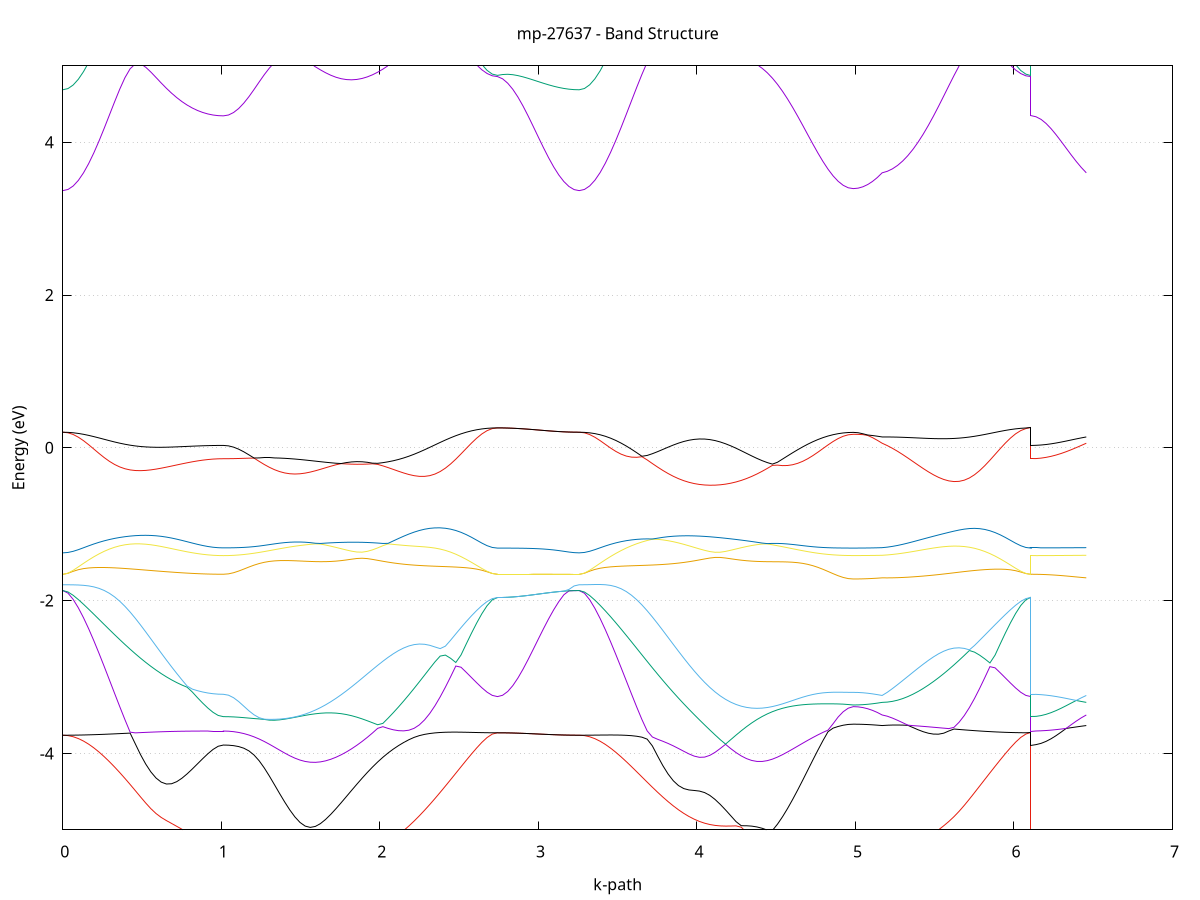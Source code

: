 set title 'mp-27637 - Band Structure'
set xlabel 'k-path'
set ylabel 'Energy (eV)'
set grid y
set yrange [-5:5]
set terminal png size 800,600
set output 'mp-27637_bands_gnuplot.png'
plot '-' using 1:2 with lines notitle, '-' using 1:2 with lines notitle, '-' using 1:2 with lines notitle, '-' using 1:2 with lines notitle, '-' using 1:2 with lines notitle, '-' using 1:2 with lines notitle, '-' using 1:2 with lines notitle, '-' using 1:2 with lines notitle, '-' using 1:2 with lines notitle, '-' using 1:2 with lines notitle, '-' using 1:2 with lines notitle, '-' using 1:2 with lines notitle, '-' using 1:2 with lines notitle, '-' using 1:2 with lines notitle, '-' using 1:2 with lines notitle, '-' using 1:2 with lines notitle, '-' using 1:2 with lines notitle, '-' using 1:2 with lines notitle, '-' using 1:2 with lines notitle, '-' using 1:2 with lines notitle, '-' using 1:2 with lines notitle, '-' using 1:2 with lines notitle, '-' using 1:2 with lines notitle, '-' using 1:2 with lines notitle, '-' using 1:2 with lines notitle, '-' using 1:2 with lines notitle, '-' using 1:2 with lines notitle, '-' using 1:2 with lines notitle, '-' using 1:2 with lines notitle, '-' using 1:2 with lines notitle, '-' using 1:2 with lines notitle, '-' using 1:2 with lines notitle, '-' using 1:2 with lines notitle, '-' using 1:2 with lines notitle
0.000000 -63.412192
0.032675 -63.412192
0.065350 -63.412192
0.098025 -63.412092
0.130700 -63.412092
0.163375 -63.412092
0.196051 -63.412092
0.228726 -63.412092
0.261401 -63.412092
0.294076 -63.412092
0.326751 -63.412192
0.359426 -63.412292
0.392101 -63.412392
0.424776 -63.412492
0.457451 -63.412592
0.490126 -63.412592
0.522801 -63.412692
0.555476 -63.412892
0.588152 -63.412892
0.620827 -63.412992
0.653502 -63.413092
0.686177 -63.413092
0.718852 -63.413192
0.751527 -63.413292
0.784202 -63.413392
0.816877 -63.413392
0.849552 -63.413492
0.882227 -63.413492
0.914902 -63.413492
0.947578 -63.413592
0.980253 -63.413492
1.012928 -63.413592
1.012928 -63.413592
1.045162 -63.413492
1.077396 -63.413492
1.109630 -63.413492
1.141864 -63.413492
1.174099 -63.413492
1.206333 -63.413592
1.238567 -63.413592
1.270801 -63.413492
1.303035 -63.413492
1.335269 -63.413492
1.367504 -63.413392
1.399738 -63.413492
1.431972 -63.413492
1.464206 -63.413292
1.496440 -63.413292
1.528674 -63.413192
1.560909 -63.412992
1.593143 -63.412992
1.625377 -63.413192
1.657611 -63.413192
1.657611 -63.413192
1.690469 -63.413292
1.723327 -63.413292
1.756185 -63.413292
1.789043 -63.413392
1.821901 -63.413392
1.854759 -63.413292
1.887617 -63.413292
1.920475 -63.413092
1.953333 -63.413092
1.986191 -63.412992
2.019049 -63.412992
2.051907 -63.412992
2.084765 -63.412892
2.117623 -63.412892
2.150481 -63.412892
2.183339 -63.412792
2.216197 -63.412792
2.249055 -63.412692
2.281914 -63.412492
2.314772 -63.412692
2.347630 -63.412492
2.380488 -63.412492
2.413346 -63.412392
2.446204 -63.412292
2.479062 -63.412192
2.511920 -63.412192
2.544778 -63.412092
2.577636 -63.412092
2.610494 -63.411992
2.643352 -63.411992
2.676210 -63.411992
2.709068 -63.411992
2.741926 -63.411992
2.741926 -63.411992
2.774154 -63.411992
2.806383 -63.411992
2.838611 -63.411892
2.870840 -63.411892
2.903068 -63.411892
2.935297 -63.411892
2.967525 -63.411892
2.999754 -63.411892
3.031982 -63.411992
3.064211 -63.412092
3.096439 -63.411992
3.128668 -63.412092
3.160896 -63.412092
3.193125 -63.412092
3.225353 -63.412192
3.257582 -63.412192
3.257582 -63.412192
3.290550 -63.412192
3.323518 -63.412092
3.356485 -63.412192
3.389453 -63.412092
3.422421 -63.412092
3.455389 -63.412092
3.488357 -63.412092
3.521324 -63.412092
3.554292 -63.412192
3.587260 -63.412192
3.620228 -63.412292
3.653196 -63.412292
3.686163 -63.412492
3.719131 -63.412592
3.752099 -63.412692
3.785067 -63.412792
3.818035 -63.412892
3.851002 -63.412992
3.883970 -63.412992
3.916938 -63.412992
3.949906 -63.412992
3.982874 -63.413092
4.015841 -63.412992
4.048809 -63.413092
4.081777 -63.413092
4.114745 -63.413192
4.147713 -63.413292
4.180680 -63.413292
4.213648 -63.413192
4.246616 -63.413192
4.279584 -63.413292
4.312552 -63.413092
4.345519 -63.413092
4.378487 -63.413092
4.411455 -63.413092
4.444423 -63.413092
4.444423 -63.413092
4.476314 -63.413192
4.508206 -63.413292
4.540098 -63.413392
4.571989 -63.413392
4.603881 -63.413492
4.635772 -63.413492
4.667664 -63.413492
4.699556 -63.413492
4.731447 -63.413592
4.763339 -63.413692
4.795230 -63.413692
4.827122 -63.413692
4.859014 -63.413692
4.890905 -63.413592
4.922797 -63.413592
4.954688 -63.413592
4.986580 -63.413592
4.986580 -63.413592
5.016879 -63.413592
5.047177 -63.413592
5.077476 -63.413592
5.107775 -63.413592
5.138074 -63.413692
5.168372 -63.413692
5.168372 -63.413692
5.200753 -63.413592
5.233134 -63.413592
5.265515 -63.413492
5.297896 -63.413392
5.330277 -63.413492
5.362657 -63.413292
5.395038 -63.413192
5.427419 -63.413192
5.459800 -63.413092
5.492181 -63.412992
5.524562 -63.412792
5.556942 -63.412692
5.589323 -63.412592
5.621704 -63.412592
5.654085 -63.412492
5.686466 -63.412592
5.718846 -63.412492
5.751227 -63.412492
5.783608 -63.412392
5.815989 -63.412392
5.848370 -63.412292
5.880751 -63.412192
5.913131 -63.412192
5.945512 -63.411992
5.977893 -63.411992
6.010274 -63.411992
6.042655 -63.411992
6.075036 -63.411992
6.107416 -63.411992
6.107416 -63.413592
6.139128 -63.413592
6.170840 -63.413592
6.202552 -63.413592
6.234264 -63.413592
6.265975 -63.413592
6.297687 -63.413692
6.329399 -63.413692
6.361111 -63.413692
6.392823 -63.413692
6.424534 -63.413692
6.456246 -63.413692
e
0.000000 -63.412192
0.032675 -63.412192
0.065350 -63.412092
0.098025 -63.412092
0.130700 -63.412092
0.163375 -63.412092
0.196051 -63.412092
0.228726 -63.412092
0.261401 -63.412092
0.294076 -63.412092
0.326751 -63.412092
0.359426 -63.412092
0.392101 -63.412092
0.424776 -63.412192
0.457451 -63.412192
0.490126 -63.412192
0.522801 -63.412292
0.555476 -63.412192
0.588152 -63.412192
0.620827 -63.412292
0.653502 -63.412292
0.686177 -63.412292
0.718852 -63.412392
0.751527 -63.412492
0.784202 -63.412492
0.816877 -63.412392
0.849552 -63.412392
0.882227 -63.412292
0.914902 -63.412292
0.947578 -63.412292
0.980253 -63.412392
1.012928 -63.412392
1.012928 -63.412392
1.045162 -63.412392
1.077396 -63.412392
1.109630 -63.412492
1.141864 -63.412492
1.174099 -63.412392
1.206333 -63.412392
1.238567 -63.412492
1.270801 -63.412492
1.303035 -63.412492
1.335269 -63.412592
1.367504 -63.412592
1.399738 -63.412692
1.431972 -63.412792
1.464206 -63.412892
1.496440 -63.412892
1.528674 -63.412892
1.560909 -63.412992
1.593143 -63.412892
1.625377 -63.412992
1.657611 -63.412892
1.657611 -63.412892
1.690469 -63.412892
1.723327 -63.412792
1.756185 -63.412792
1.789043 -63.412792
1.821901 -63.412692
1.854759 -63.412592
1.887617 -63.412492
1.920475 -63.412492
1.953333 -63.412492
1.986191 -63.412392
2.019049 -63.412392
2.051907 -63.412292
2.084765 -63.412392
2.117623 -63.412392
2.150481 -63.412292
2.183339 -63.412392
2.216197 -63.412292
2.249055 -63.412292
2.281914 -63.412192
2.314772 -63.412292
2.347630 -63.412192
2.380488 -63.412192
2.413346 -63.412092
2.446204 -63.412092
2.479062 -63.411992
2.511920 -63.411992
2.544778 -63.411992
2.577636 -63.411992
2.610494 -63.411892
2.643352 -63.411992
2.676210 -63.411992
2.709068 -63.411992
2.741926 -63.411992
2.741926 -63.411992
2.774154 -63.411992
2.806383 -63.411892
2.838611 -63.411892
2.870840 -63.411892
2.903068 -63.411892
2.935297 -63.411892
2.967525 -63.411892
2.999754 -63.411892
3.031982 -63.411992
3.064211 -63.412092
3.096439 -63.411992
3.128668 -63.412092
3.160896 -63.412092
3.193125 -63.412092
3.225353 -63.412192
3.257582 -63.412192
3.257582 -63.412192
3.290550 -63.412192
3.323518 -63.411992
3.356485 -63.412092
3.389453 -63.412092
3.422421 -63.412092
3.455389 -63.412092
3.488357 -63.412092
3.521324 -63.411992
3.554292 -63.411992
3.587260 -63.411992
3.620228 -63.411992
3.653196 -63.411992
3.686163 -63.412092
3.719131 -63.412092
3.752099 -63.412092
3.785067 -63.412192
3.818035 -63.412192
3.851002 -63.412292
3.883970 -63.412292
3.916938 -63.412292
3.949906 -63.412292
3.982874 -63.412292
4.015841 -63.412392
4.048809 -63.412392
4.081777 -63.412392
4.114745 -63.412592
4.147713 -63.412592
4.180680 -63.412692
4.213648 -63.412792
4.246616 -63.412792
4.279584 -63.412892
4.312552 -63.412892
4.345519 -63.412992
4.378487 -63.412992
4.411455 -63.412992
4.444423 -63.412892
4.444423 -63.412892
4.476314 -63.412892
4.508206 -63.413092
4.540098 -63.412992
4.571989 -63.412892
4.603881 -63.412792
4.635772 -63.412792
4.667664 -63.412592
4.699556 -63.412492
4.731447 -63.412492
4.763339 -63.412492
4.795230 -63.412492
4.827122 -63.412492
4.859014 -63.412492
4.890905 -63.412392
4.922797 -63.412392
4.954688 -63.412392
4.986580 -63.412392
4.986580 -63.412392
5.016879 -63.412392
5.047177 -63.412392
5.077476 -63.412392
5.107775 -63.412392
5.138074 -63.412392
5.168372 -63.412392
5.168372 -63.412392
5.200753 -63.412392
5.233134 -63.412392
5.265515 -63.412392
5.297896 -63.412392
5.330277 -63.412392
5.362657 -63.412292
5.395038 -63.412292
5.427419 -63.412292
5.459800 -63.412292
5.492181 -63.412192
5.524562 -63.412092
5.556942 -63.412092
5.589323 -63.412092
5.621704 -63.412092
5.654085 -63.412092
5.686466 -63.412092
5.718846 -63.412092
5.751227 -63.412092
5.783608 -63.411992
5.815989 -63.411992
5.848370 -63.411992
5.880751 -63.411992
5.913131 -63.411992
5.945512 -63.411892
5.977893 -63.411992
6.010274 -63.411992
6.042655 -63.411992
6.075036 -63.411992
6.107416 -63.411992
6.107416 -63.412392
6.139128 -63.412392
6.170840 -63.412392
6.202552 -63.412492
6.234264 -63.412492
6.265975 -63.412392
6.297687 -63.412392
6.329399 -63.412492
6.361111 -63.412392
6.392823 -63.412492
6.424534 -63.412392
6.456246 -63.412392
e
0.000000 -63.387092
0.032675 -63.387092
0.065350 -63.387092
0.098025 -63.386992
0.130700 -63.386992
0.163375 -63.386992
0.196051 -63.386892
0.228726 -63.386892
0.261401 -63.386892
0.294076 -63.386892
0.326751 -63.386892
0.359426 -63.386792
0.392101 -63.386892
0.424776 -63.386892
0.457451 -63.386992
0.490126 -63.386992
0.522801 -63.386992
0.555476 -63.386992
0.588152 -63.386992
0.620827 -63.386992
0.653502 -63.386992
0.686177 -63.386992
0.718852 -63.386992
0.751527 -63.386992
0.784202 -63.386992
0.816877 -63.386892
0.849552 -63.386892
0.882227 -63.386892
0.914902 -63.386892
0.947578 -63.386792
0.980253 -63.386792
1.012928 -63.386792
1.012928 -63.386792
1.045162 -63.386792
1.077396 -63.386792
1.109630 -63.386792
1.141864 -63.386892
1.174099 -63.386892
1.206333 -63.386892
1.238567 -63.386892
1.270801 -63.386992
1.303035 -63.386892
1.335269 -63.386992
1.367504 -63.386892
1.399738 -63.386992
1.431972 -63.386992
1.464206 -63.386992
1.496440 -63.386892
1.528674 -63.386992
1.560909 -63.386992
1.593143 -63.386992
1.625377 -63.386992
1.657611 -63.386992
1.657611 -63.386992
1.690469 -63.386992
1.723327 -63.386992
1.756185 -63.386992
1.789043 -63.386992
1.821901 -63.387092
1.854759 -63.387092
1.887617 -63.387092
1.920475 -63.387092
1.953333 -63.387192
1.986191 -63.387092
2.019049 -63.387092
2.051907 -63.387092
2.084765 -63.387092
2.117623 -63.387092
2.150481 -63.387092
2.183339 -63.387092
2.216197 -63.387092
2.249055 -63.387192
2.281914 -63.387092
2.314772 -63.387192
2.347630 -63.387192
2.380488 -63.387192
2.413346 -63.387192
2.446204 -63.387192
2.479062 -63.387192
2.511920 -63.387192
2.544778 -63.387092
2.577636 -63.387092
2.610494 -63.387092
2.643352 -63.387192
2.676210 -63.387192
2.709068 -63.387092
2.741926 -63.387192
2.741926 -63.387192
2.774154 -63.387192
2.806383 -63.387192
2.838611 -63.387192
2.870840 -63.387192
2.903068 -63.387192
2.935297 -63.387192
2.967525 -63.387292
2.999754 -63.387292
3.031982 -63.387192
3.064211 -63.387292
3.096439 -63.386992
3.128668 -63.387192
3.160896 -63.387092
3.193125 -63.386992
3.225353 -63.387192
3.257582 -63.387092
3.257582 -63.387092
3.290550 -63.387092
3.323518 -63.386992
3.356485 -63.387092
3.389453 -63.387092
3.422421 -63.387092
3.455389 -63.386992
3.488357 -63.386892
3.521324 -63.386892
3.554292 -63.386892
3.587260 -63.386892
3.620228 -63.386792
3.653196 -63.386792
3.686163 -63.386792
3.719131 -63.386792
3.752099 -63.386792
3.785067 -63.386792
3.818035 -63.386792
3.851002 -63.386892
3.883970 -63.386892
3.916938 -63.386892
3.949906 -63.386992
3.982874 -63.386892
4.015841 -63.386892
4.048809 -63.386892
4.081777 -63.386892
4.114745 -63.386892
4.147713 -63.386892
4.180680 -63.386892
4.213648 -63.386892
4.246616 -63.386892
4.279584 -63.386892
4.312552 -63.386792
4.345519 -63.386792
4.378487 -63.386792
4.411455 -63.386792
4.444423 -63.386792
4.444423 -63.386792
4.476314 -63.386892
4.508206 -63.386892
4.540098 -63.386892
4.571989 -63.386892
4.603881 -63.386892
4.635772 -63.386892
4.667664 -63.386892
4.699556 -63.386892
4.731447 -63.386892
4.763339 -63.386992
4.795230 -63.386892
4.827122 -63.386992
4.859014 -63.386992
4.890905 -63.386892
4.922797 -63.386992
4.954688 -63.386992
4.986580 -63.386992
4.986580 -63.386992
5.016879 -63.386992
5.047177 -63.386992
5.077476 -63.386992
5.107775 -63.386992
5.138074 -63.386992
5.168372 -63.386992
5.168372 -63.386992
5.200753 -63.386992
5.233134 -63.386992
5.265515 -63.387092
5.297896 -63.387092
5.330277 -63.387092
5.362657 -63.387092
5.395038 -63.386992
5.427419 -63.387092
5.459800 -63.387092
5.492181 -63.387092
5.524562 -63.387092
5.556942 -63.387092
5.589323 -63.387092
5.621704 -63.387092
5.654085 -63.387092
5.686466 -63.387192
5.718846 -63.387192
5.751227 -63.387292
5.783608 -63.387192
5.815989 -63.387192
5.848370 -63.387192
5.880751 -63.387192
5.913131 -63.387192
5.945512 -63.387192
5.977893 -63.387092
6.010274 -63.387192
6.042655 -63.387092
6.075036 -63.387092
6.107416 -63.387192
6.107416 -63.386792
6.139128 -63.386792
6.170840 -63.386892
6.202552 -63.386992
6.234264 -63.386992
6.265975 -63.386992
6.297687 -63.386992
6.329399 -63.386992
6.361111 -63.386892
6.392823 -63.386892
6.424534 -63.386992
6.456246 -63.386992
e
0.000000 -16.357192
0.032675 -16.355392
0.065350 -16.349792
0.098025 -16.340592
0.130700 -16.327792
0.163375 -16.311492
0.196051 -16.291692
0.228726 -16.268492
0.261401 -16.242092
0.294076 -16.212692
0.326751 -16.180292
0.359426 -16.145292
0.392101 -16.107692
0.424776 -16.067892
0.457451 -16.026092
0.490126 -15.982592
0.522801 -15.937692
0.555476 -15.891592
0.588152 -15.844692
0.620827 -15.797492
0.653502 -15.750092
0.686177 -15.703092
0.718852 -15.656792
0.751527 -15.611592
0.784202 -15.567892
0.816877 -15.526092
0.849552 -15.486792
0.882227 -15.450492
0.914902 -15.417992
0.947578 -15.390692
0.980253 -15.371092
1.012928 -15.363692
1.012928 -15.363692
1.045162 -15.362992
1.077396 -15.361092
1.109630 -15.357892
1.141864 -15.353492
1.174099 -15.347892
1.206333 -15.341292
1.238567 -15.333692
1.270801 -15.325292
1.303035 -15.316092
1.335269 -15.306292
1.367504 -15.296192
1.399738 -15.285792
1.431972 -15.275292
1.464206 -15.264892
1.496440 -15.254792
1.528674 -15.245192
1.560909 -15.236292
1.593143 -15.230092
1.625377 -15.238992
1.657611 -15.250592
1.657611 -15.250592
1.690469 -15.265292
1.723327 -15.282792
1.756185 -15.303392
1.789043 -15.326992
1.821901 -15.353492
1.854759 -15.382892
1.887617 -15.414892
1.920475 -15.449492
1.953333 -15.486292
1.986191 -15.525092
2.019049 -15.565492
2.051907 -15.607292
2.084765 -15.649992
2.117623 -15.693392
2.150481 -15.736992
2.183339 -15.780592
2.216197 -15.823692
2.249055 -15.865992
2.281914 -15.907092
2.314772 -15.946892
2.347630 -15.984892
2.380488 -16.020792
2.413346 -16.054492
2.446204 -16.085692
2.479062 -16.114192
2.511920 -16.139792
2.544778 -16.162292
2.577636 -16.181592
2.610494 -16.197492
2.643352 -16.209992
2.676210 -16.218992
2.709068 -16.224392
2.741926 -16.226192
2.741926 -16.226192
2.774154 -16.227792
2.806383 -16.232392
2.838611 -16.239792
2.870840 -16.249392
2.903068 -16.260592
2.935297 -16.272892
2.967525 -16.285792
2.999754 -16.298592
3.031982 -16.310892
3.064211 -16.322292
3.096439 -16.332392
3.128668 -16.341092
3.160896 -16.347992
3.193125 -16.353092
3.225353 -16.356192
3.257582 -16.357192
3.257582 -16.357192
3.290550 -16.355292
3.323518 -16.349592
3.356485 -16.340092
3.389453 -16.326892
3.422421 -16.310092
3.455389 -16.289692
3.488357 -16.265892
3.521324 -16.238792
3.554292 -16.208492
3.587260 -16.175292
3.620228 -16.139392
3.653196 -16.100892
3.686163 -16.060192
3.719131 -16.017492
3.752099 -15.972992
3.785067 -15.927192
3.818035 -15.880292
3.851002 -15.832692
3.883970 -15.784792
3.916938 -15.736792
3.949906 -15.689192
3.982874 -15.642292
4.015841 -15.596492
4.048809 -15.552092
4.081777 -15.509492
4.114745 -15.468992
4.147713 -15.430892
4.180680 -15.395292
4.213648 -15.362492
4.246616 -15.332692
4.279584 -15.305792
4.312552 -15.281992
4.345519 -15.261292
4.378487 -15.243592
4.411455 -15.229592
4.444423 -15.243392
4.444423 -15.243392
4.476314 -15.257192
4.508206 -15.271292
4.540098 -15.285492
4.571989 -15.299792
4.603881 -15.313692
4.635772 -15.327292
4.667664 -15.340292
4.699556 -15.352592
4.731447 -15.363992
4.763339 -15.374392
4.795230 -15.383592
4.827122 -15.391692
4.859014 -15.398292
4.890905 -15.403592
4.922797 -15.407392
4.954688 -15.409692
4.986580 -15.410492
4.986580 -15.410492
5.016879 -15.410092
5.047177 -15.409092
5.077476 -15.407392
5.107775 -15.405292
5.138074 -15.402892
5.168372 -15.400492
5.168372 -15.400492
5.200753 -15.410792
5.233134 -15.428192
5.265515 -15.451592
5.297896 -15.479892
5.330277 -15.512092
5.362657 -15.547392
5.395038 -15.585192
5.427419 -15.624892
5.459800 -15.665892
5.492181 -15.707792
5.524562 -15.750092
5.556942 -15.792392
5.589323 -15.834392
5.621704 -15.875592
5.654085 -15.915692
5.686466 -15.954392
5.718846 -15.991392
5.751227 -16.026492
5.783608 -16.059292
5.815989 -16.089592
5.848370 -16.117392
5.880751 -16.142192
5.913131 -16.164092
5.945512 -16.182792
5.977893 -16.198292
6.010274 -16.210492
6.042655 -16.219192
6.075036 -16.224392
6.107416 -16.226192
6.107416 -15.363692
6.139128 -15.363992
6.170840 -15.365092
6.202552 -15.366892
6.234264 -15.369392
6.265975 -15.372392
6.297687 -15.375992
6.329399 -15.380092
6.361111 -15.384592
6.392823 -15.389592
6.424534 -15.394892
6.456246 -15.400492
e
0.000000 -15.385192
0.032675 -15.384492
0.065350 -15.382392
0.098025 -15.378892
0.130700 -15.373992
0.163375 -15.367892
0.196051 -15.360592
0.228726 -15.352192
0.261401 -15.342792
0.294076 -15.332492
0.326751 -15.321492
0.359426 -15.309892
0.392101 -15.297992
0.424776 -15.285792
0.457451 -15.273692
0.490126 -15.261792
0.522801 -15.250292
0.555476 -15.239592
0.588152 -15.229792
0.620827 -15.221292
0.653502 -15.214192
0.686177 -15.208792
0.718852 -15.205292
0.751527 -15.203992
0.784202 -15.204992
0.816877 -15.208492
0.849552 -15.214492
0.882227 -15.222792
0.914902 -15.233092
0.947578 -15.244392
0.980253 -15.254192
1.012928 -15.258392
1.012928 -15.258392
1.045162 -15.257992
1.077396 -15.256692
1.109630 -15.254592
1.141864 -15.251692
1.174099 -15.248292
1.206333 -15.244292
1.238567 -15.239892
1.270801 -15.235292
1.303035 -15.230792
1.335269 -15.226492
1.367504 -15.222592
1.399738 -15.219492
1.431972 -15.217292
1.464206 -15.216392
1.496440 -15.216892
1.528674 -15.219192
1.560909 -15.223492
1.593143 -15.228192
1.625377 -15.221292
1.657611 -15.215492
1.657611 -15.215492
1.690469 -15.210992
1.723327 -15.208092
1.756185 -15.206892
1.789043 -15.207392
1.821901 -15.209792
1.854759 -15.214092
1.887617 -15.220192
1.920475 -15.228192
1.953333 -15.237992
1.986191 -15.249492
2.019049 -15.262492
2.051907 -15.276992
2.084765 -15.292792
2.117623 -15.309692
2.150481 -15.327392
2.183339 -15.345892
2.216197 -15.364792
2.249055 -15.383892
2.281914 -15.402992
2.314772 -15.421892
2.347630 -15.440392
2.380488 -15.458192
2.413346 -15.475192
2.446204 -15.491192
2.479062 -15.505892
2.511920 -15.519392
2.544778 -15.531292
2.577636 -15.541592
2.610494 -15.550092
2.643352 -15.556892
2.676210 -15.561792
2.709068 -15.564692
2.741926 -15.565692
2.741926 -15.565692
2.774154 -15.563592
2.806383 -15.557592
2.838611 -15.547992
2.870840 -15.535392
2.903068 -15.520392
2.935297 -15.503792
2.967525 -15.486392
2.999754 -15.468792
3.031982 -15.451692
3.064211 -15.435592
3.096439 -15.421092
3.128668 -15.408692
3.160896 -15.398592
3.193125 -15.391192
3.225353 -15.386692
3.257582 -15.385192
3.257582 -15.385192
3.290550 -15.384392
3.323518 -15.381992
3.356485 -15.378192
3.389453 -15.372792
3.422421 -15.365992
3.455389 -15.357792
3.488357 -15.348492
3.521324 -15.337992
3.554292 -15.326492
3.587260 -15.314292
3.620228 -15.301392
3.653196 -15.287992
3.686163 -15.274392
3.719131 -15.260692
3.752099 -15.247092
3.785067 -15.233792
3.818035 -15.221092
3.851002 -15.209092
3.883970 -15.198092
3.916938 -15.188192
3.949906 -15.179592
3.982874 -15.172392
4.015841 -15.166692
4.048809 -15.162792
4.081777 -15.160492
4.114745 -15.160092
4.147713 -15.161392
4.180680 -15.164592
4.213648 -15.169492
4.246616 -15.176092
4.279584 -15.184192
4.312552 -15.193792
4.345519 -15.204692
4.378487 -15.216692
4.411455 -15.228692
4.444423 -15.216492
4.444423 -15.216492
4.476314 -15.207192
4.508206 -15.199992
4.540098 -15.194892
4.571989 -15.191392
4.603881 -15.189392
4.635772 -15.188692
4.667664 -15.188992
4.699556 -15.189992
4.731447 -15.191592
4.763339 -15.193492
4.795230 -15.195592
4.827122 -15.197692
4.859014 -15.199492
4.890905 -15.201092
4.922797 -15.202292
4.954688 -15.203092
4.986580 -15.203392
4.986580 -15.203392
5.016879 -15.204092
5.047177 -15.206392
5.077476 -15.209992
5.107775 -15.214992
5.138074 -15.220892
5.168372 -15.227492
5.168372 -15.227492
5.200753 -15.233292
5.233134 -15.238492
5.265515 -15.243892
5.297896 -15.250092
5.330277 -15.257592
5.362657 -15.266692
5.395038 -15.277492
5.427419 -15.289892
5.459800 -15.303892
5.492181 -15.319192
5.524562 -15.335692
5.556942 -15.352992
5.589323 -15.370892
5.621704 -15.389192
5.654085 -15.407692
5.686466 -15.425892
5.718846 -15.443892
5.751227 -15.461192
5.783608 -15.477692
5.815989 -15.493192
5.848370 -15.507592
5.880751 -15.520592
5.913131 -15.532192
5.945512 -15.542192
5.977893 -15.550592
6.010274 -15.557092
6.042655 -15.561892
6.075036 -15.564692
6.107416 -15.565692
6.107416 -15.258392
6.139128 -15.258092
6.170840 -15.257092
6.202552 -15.255492
6.234264 -15.253292
6.265975 -15.250592
6.297687 -15.247492
6.329399 -15.243892
6.361111 -15.240092
6.392823 -15.236092
6.424534 -15.231892
6.456246 -15.227492
e
0.000000 -5.941692
0.032675 -5.938992
0.065350 -5.930892
0.098025 -5.917392
0.130700 -5.898692
0.163375 -5.874792
0.196051 -5.845992
0.228726 -5.812492
0.261401 -5.774492
0.294076 -5.732592
0.326751 -5.687292
0.359426 -5.639092
0.392101 -5.589192
0.424776 -5.538892
0.457451 -5.489992
0.490126 -5.445592
0.522801 -5.409992
0.555476 -5.389192
0.588152 -5.390392
0.620827 -5.418492
0.653502 -5.471692
0.686177 -5.542592
0.718852 -5.622392
0.751527 -5.704192
0.784202 -5.783092
0.816877 -5.855892
0.849552 -5.920192
0.882227 -5.974592
0.914902 -6.017892
0.947578 -6.049292
0.980253 -6.068392
1.012928 -6.074792
1.012928 -6.074792
1.045162 -6.072092
1.077396 -6.063992
1.109630 -6.050692
1.141864 -6.032092
1.174099 -6.008492
1.206333 -5.979892
1.238567 -5.946692
1.270801 -5.909292
1.303035 -5.867892
1.335269 -5.823392
1.367504 -5.776592
1.399738 -5.728892
1.431972 -5.682292
1.464206 -5.639892
1.496440 -5.606292
1.528674 -5.587092
1.560909 -5.586492
1.593143 -5.603892
1.625377 -5.633392
1.657611 -5.667692
1.657611 -5.667692
1.690469 -5.701392
1.723327 -5.729692
1.756185 -5.750292
1.789043 -5.761492
1.821901 -5.762592
1.854759 -5.753292
1.887617 -5.733492
1.920475 -5.703592
1.953333 -5.664292
1.986191 -5.616392
2.019049 -5.561092
2.051907 -5.499892
2.084765 -5.434692
2.117623 -5.367892
2.150481 -5.302092
2.183339 -5.240092
2.216197 -5.184692
2.249055 -5.138292
2.281914 -5.102392
2.314772 -5.077292
2.347630 -5.062292
2.380488 -5.055892
2.413346 -5.056392
2.446204 -5.061792
2.479062 -5.070392
2.511920 -5.080792
2.544778 -5.091892
2.577636 -5.102692
2.610494 -5.112392
2.643352 -5.120392
2.676210 -5.126492
2.709068 -5.130192
2.741926 -5.131492
2.741926 -5.131492
2.774154 -5.143692
2.806383 -5.178792
2.838611 -5.232592
2.870840 -5.299892
2.903068 -5.375492
2.935297 -5.454892
2.967525 -5.534392
2.999754 -5.611292
3.031982 -5.683092
3.064211 -5.748292
3.096439 -5.805492
3.128668 -5.853492
3.160896 -5.891692
3.193125 -5.919392
3.225353 -5.936092
3.257582 -5.941692
3.257582 -5.941692
3.290550 -5.939092
3.323518 -5.931092
3.356485 -5.917792
3.389453 -5.899392
3.422421 -5.875792
3.455389 -5.847392
3.488357 -5.814292
3.521324 -5.776892
3.554292 -5.735392
3.587260 -5.690292
3.620228 -5.642192
3.653196 -5.591992
3.686163 -5.540592
3.719131 -5.489392
3.752099 -5.440492
3.785067 -5.396392
3.818035 -5.360492
3.851002 -5.337192
3.883970 -5.330192
3.916938 -5.341292
3.949906 -5.368792
3.982874 -5.407692
4.015841 -5.452092
4.048809 -5.496592
4.081777 -5.537292
4.114745 -5.571592
4.147713 -5.597592
4.180680 -5.614392
4.213648 -5.621792
4.246616 -5.620292
4.279584 -5.611392
4.312552 -5.598292
4.345519 -5.586892
4.378487 -5.585792
4.411455 -5.603192
4.444423 -5.640392
4.444423 -5.640392
4.476314 -5.689892
4.508206 -5.746792
4.540098 -5.806692
4.571989 -5.866792
4.603881 -5.925392
4.635772 -5.981492
4.667664 -6.034092
4.699556 -6.082892
4.731447 -6.127292
4.763339 -6.167092
4.795230 -6.201992
4.827122 -6.231792
4.859014 -6.256392
4.890905 -6.275592
4.922797 -6.289392
4.954688 -6.297692
4.986580 -6.300492
4.986580 -6.300492
5.016879 -6.298792
5.047177 -6.293892
5.077476 -6.285592
5.107775 -6.274092
5.138074 -6.259492
5.168372 -6.241992
5.168372 -6.241992
5.200753 -6.218792
5.233134 -6.182992
5.265515 -6.134892
5.297896 -6.075392
5.330277 -6.005192
5.362657 -5.925492
5.395038 -5.837392
5.427419 -5.742692
5.459800 -5.643192
5.492181 -5.541492
5.524562 -5.440592
5.556942 -5.344292
5.589323 -5.257392
5.621704 -5.184592
5.654085 -5.129492
5.686466 -5.092292
5.718846 -5.070592
5.751227 -5.060692
5.783608 -5.059392
5.815989 -5.063892
5.848370 -5.072092
5.880751 -5.082192
5.913131 -5.092992
5.945512 -5.103392
5.977893 -5.112892
6.010274 -5.120692
6.042655 -5.126592
6.075036 -5.130192
6.107416 -5.131492
6.107416 -6.074792
6.139128 -6.077292
6.170840 -6.084892
6.202552 -6.096892
6.234264 -6.112592
6.265975 -6.130992
6.297687 -6.151092
6.329399 -6.171792
6.361111 -6.192092
6.392823 -6.211092
6.424534 -6.227892
6.456246 -6.241992
e
0.000000 -3.762192
0.032675 -3.767092
0.065350 -3.781792
0.098025 -3.805892
0.130700 -3.838692
0.163375 -3.879692
0.196051 -3.928092
0.228726 -3.982892
0.261401 -4.043392
0.294076 -4.108792
0.326751 -4.178392
0.359426 -4.251592
0.392101 -4.327892
0.424776 -4.406792
0.457451 -4.487692
0.490126 -4.569192
0.522801 -4.649092
0.555476 -4.723592
0.588152 -4.787492
0.620827 -4.838592
0.653502 -4.879692
0.686177 -4.917192
0.718852 -4.954892
0.751527 -4.993092
0.784202 -5.030192
0.816877 -5.064792
0.849552 -5.095692
0.882227 -5.121892
0.914902 -5.142792
0.947578 -5.157992
0.980253 -5.167192
1.012928 -5.170292
1.012928 -5.170292
1.045162 -5.169292
1.077396 -5.166092
1.109630 -5.160992
1.141864 -5.154092
1.174099 -5.145492
1.206333 -5.135592
1.238567 -5.124792
1.270801 -5.113492
1.303035 -5.102392
1.335269 -5.092092
1.367504 -5.083492
1.399738 -5.077292
1.431972 -5.074592
1.464206 -5.075992
1.496440 -5.082192
1.528674 -5.093392
1.560909 -5.109192
1.593143 -5.128992
1.625377 -5.151492
1.657611 -5.175392
1.657611 -5.175392
1.690469 -5.199492
1.723327 -5.221992
1.756185 -5.241392
1.789043 -5.256592
1.821901 -5.266592
1.854759 -5.270792
1.887617 -5.268692
1.920475 -5.259792
1.953333 -5.243992
1.986191 -5.221292
2.019049 -5.191692
2.051907 -5.155492
2.084765 -5.112792
2.117623 -5.064092
2.150481 -5.009692
2.183339 -4.950092
2.216197 -4.885792
2.249055 -4.817192
2.281914 -4.744892
2.314772 -4.669392
2.347630 -4.590992
2.380488 -4.510392
2.413346 -4.427992
2.446204 -4.344392
2.479062 -4.259992
2.511920 -4.175392
2.544778 -4.091392
2.577636 -4.008992
2.610494 -3.929692
2.643352 -3.856092
2.676210 -3.792792
2.709068 -3.747492
2.741926 -3.730492
2.741926 -3.730492
2.774154 -3.730792
2.806383 -3.731692
2.838611 -3.733192
2.870840 -3.735192
2.903068 -3.737692
2.935297 -3.740492
2.967525 -3.743492
2.999754 -3.746592
3.031982 -3.749592
3.064211 -3.752592
3.096439 -3.755292
3.128668 -3.757692
3.160896 -3.759592
3.193125 -3.760992
3.225353 -3.761892
3.257582 -3.762192
3.257582 -3.762192
3.290550 -3.767292
3.323518 -3.782492
3.356485 -3.807392
3.389453 -3.841092
3.422421 -3.882792
3.455389 -3.931392
3.488357 -3.985692
3.521324 -4.044792
3.554292 -4.107592
3.587260 -4.173092
3.620228 -4.240292
3.653196 -4.308292
3.686163 -4.376192
3.719131 -4.443292
3.752099 -4.508692
3.785067 -4.571592
3.818035 -4.631292
3.851002 -4.687192
3.883970 -4.738692
3.916938 -4.785092
3.949906 -4.826192
3.982874 -4.861392
4.015841 -4.890692
4.048809 -4.913892
4.081777 -4.931192
4.114745 -4.942792
4.147713 -4.949392
4.180680 -4.951692
4.213648 -4.950992
4.246616 -4.948792
4.279584 -4.966292
4.312552 -5.032292
4.345519 -5.084092
4.378487 -5.112392
4.411455 -5.108492
4.444423 -5.071292
4.444423 -5.071292
4.476314 -5.032792
4.508206 -5.065392
4.540098 -5.100492
4.571989 -5.136992
4.603881 -5.173792
4.635772 -5.209892
4.667664 -5.244592
4.699556 -5.277292
4.731447 -5.307592
4.763339 -5.334992
4.795230 -5.359192
4.827122 -5.380092
4.859014 -5.397392
4.890905 -5.410992
4.922797 -5.420792
4.954688 -5.426692
4.986580 -5.428692
4.986580 -5.428692
5.016879 -5.426692
5.047177 -5.420892
5.077476 -5.411292
5.107775 -5.398092
5.138074 -5.381692
5.168372 -5.362292
5.168372 -5.362292
5.200753 -5.350692
5.233134 -5.334192
5.265515 -5.312892
5.297896 -5.286892
5.330277 -5.256492
5.362657 -5.221892
5.395038 -5.183592
5.427419 -5.141792
5.459800 -5.097092
5.492181 -5.049892
5.524562 -5.000092
5.556942 -4.947492
5.589323 -4.890792
5.621704 -4.827892
5.654085 -4.757692
5.686466 -4.680492
5.718846 -4.598392
5.751227 -4.513492
5.783608 -4.427392
5.815989 -4.340992
5.848370 -4.254892
5.880751 -4.169592
5.913131 -4.085692
5.945512 -4.003792
5.977893 -3.925592
6.010274 -3.853192
6.042655 -3.791192
6.075036 -3.746992
6.107416 -3.730492
6.107416 -5.170292
6.139128 -5.173092
6.170840 -5.181092
6.202552 -5.193892
6.234264 -5.210692
6.265975 -5.230592
6.297687 -5.252492
6.329399 -5.275692
6.361111 -5.298992
6.392823 -5.321692
6.424534 -5.342992
6.456246 -5.362292
e
0.000000 -3.762192
0.032675 -3.761992
0.065350 -3.761392
0.098025 -3.760392
0.130700 -3.758992
0.163375 -3.757192
0.196051 -3.755192
0.228726 -3.752792
0.261401 -3.750192
0.294076 -3.747292
0.326751 -3.744292
0.359426 -3.741092
0.392101 -3.737892
0.424776 -3.734592
0.457451 -3.875392
0.490126 -4.015392
0.522801 -4.138792
0.555476 -4.242192
0.588152 -4.322392
0.620827 -4.376092
0.653502 -4.400892
0.686177 -4.397492
0.718852 -4.370092
0.751527 -4.325092
0.784202 -4.268292
0.816877 -4.204392
0.849552 -4.137192
0.882227 -4.069792
0.914902 -4.005292
0.947578 -3.948492
0.980253 -3.906692
1.012928 -3.890792
1.012928 -3.890792
1.045162 -3.892592
1.077396 -3.898692
1.109630 -3.910792
1.141864 -3.932092
1.174099 -3.967292
1.206333 -4.021392
1.238567 -4.096392
1.270801 -4.190092
1.303035 -4.296592
1.335269 -4.409992
1.367504 -4.524792
1.399738 -4.636392
1.431972 -4.740292
1.464206 -4.831492
1.496440 -4.904192
1.528674 -4.951592
1.560909 -4.968892
1.593143 -4.956092
1.625377 -4.918992
1.657611 -4.864592
1.657611 -4.864592
1.690469 -4.797792
1.723327 -4.723692
1.756185 -4.645292
1.789043 -4.564892
1.821901 -4.483992
1.854759 -4.403992
1.887617 -4.325892
1.920475 -4.250792
1.953333 -4.179592
1.986191 -4.112792
2.019049 -4.051092
2.051907 -3.994792
2.084765 -3.943892
2.117623 -3.898192
2.150481 -3.857192
2.183339 -3.820892
2.216197 -3.790492
2.249055 -3.767492
2.281914 -3.751192
2.314772 -3.739792
2.347630 -3.731692
2.380488 -3.726392
2.413346 -3.723192
2.446204 -3.721792
2.479062 -3.721492
2.511920 -3.722292
2.544778 -3.723592
2.577636 -3.725192
2.610494 -3.726792
2.643352 -3.728292
2.676210 -3.729492
2.709068 -3.730192
2.741926 -3.730492
2.741926 -3.730492
2.774154 -3.730792
2.806383 -3.731692
2.838611 -3.733192
2.870840 -3.735192
2.903068 -3.737692
2.935297 -3.740492
2.967525 -3.743492
2.999754 -3.746592
3.031982 -3.749592
3.064211 -3.752592
3.096439 -3.755292
3.128668 -3.757692
3.160896 -3.759592
3.193125 -3.760992
3.225353 -3.761892
3.257582 -3.762192
3.257582 -3.762192
3.290550 -3.761992
3.323518 -3.761592
3.356485 -3.760892
3.389453 -3.760192
3.422421 -3.759492
3.455389 -3.759192
3.488357 -3.759492
3.521324 -3.760792
3.554292 -3.763492
3.587260 -3.768192
3.620228 -3.775692
3.653196 -3.787892
3.686163 -3.813492
3.719131 -3.902392
3.752099 -4.034292
3.785067 -4.159992
3.818035 -4.269592
3.851002 -4.358092
3.883970 -4.421892
3.916938 -4.460692
3.949906 -4.478692
3.982874 -4.485392
4.015841 -4.493292
4.048809 -4.513192
4.081777 -4.550492
4.114745 -4.603692
4.147713 -4.668492
4.180680 -4.740492
4.213648 -4.816392
4.246616 -4.892792
4.279584 -4.946892
4.312552 -4.947292
4.345519 -4.952092
4.378487 -4.962892
4.411455 -4.980292
4.444423 -5.004292
4.444423 -5.004292
4.476314 -5.008792
4.508206 -4.926592
4.540098 -4.829392
4.571989 -4.720792
4.603881 -4.603192
4.635772 -4.478892
4.667664 -4.349892
4.699556 -4.218292
4.731447 -4.086492
4.763339 -3.956892
4.795230 -3.832392
4.827122 -3.716192
4.859014 -3.669292
4.890905 -3.647692
4.922797 -3.631292
4.954688 -3.621092
4.986580 -3.617692
4.986580 -3.617692
5.016879 -3.618192
5.047177 -3.619892
5.077476 -3.622592
5.107775 -3.626192
5.138074 -3.630592
5.168372 -3.635592
5.168372 -3.635592
5.200753 -3.631392
5.233134 -3.628992
5.265515 -3.628592
5.297896 -3.629892
5.330277 -3.632592
5.362657 -3.661492
5.395038 -3.690692
5.427419 -3.716192
5.459800 -3.735892
5.492181 -3.747492
5.524562 -3.748392
5.556942 -3.735592
5.589323 -3.706492
5.621704 -3.681292
5.654085 -3.686892
5.686466 -3.692292
5.718846 -3.697392
5.751227 -3.702292
5.783608 -3.706892
5.815989 -3.711192
5.848370 -3.714992
5.880751 -3.718592
5.913131 -3.721592
5.945512 -3.724292
5.977893 -3.726492
6.010274 -3.728192
6.042655 -3.729492
6.075036 -3.730192
6.107416 -3.730492
6.107416 -3.890792
6.139128 -3.885192
6.170840 -3.868892
6.202552 -3.842792
6.234264 -3.808292
6.265975 -3.767092
6.297687 -3.721292
6.329399 -3.673092
6.361111 -3.663392
6.392823 -3.653892
6.424534 -3.644392
6.456246 -3.635592
e
0.000000 -1.868592
0.032675 -1.901892
0.065350 -1.983992
0.098025 -2.094392
0.130700 -2.224492
0.163375 -2.369492
0.196051 -2.526192
0.228726 -2.691692
0.261401 -2.863292
0.294076 -3.038292
0.326751 -3.214292
0.359426 -3.388692
0.392101 -3.558892
0.424776 -3.722092
0.457451 -3.731292
0.490126 -3.728092
0.522801 -3.724992
0.555476 -3.722092
0.588152 -3.719392
0.620827 -3.716992
0.653502 -3.714792
0.686177 -3.712892
0.718852 -3.711392
0.751527 -3.710092
0.784202 -3.709192
0.816877 -3.708492
0.849552 -3.707992
0.882227 -3.707692
0.914902 -3.707592
0.947578 -3.707492
0.980253 -3.707492
1.012928 -3.707492
1.012928 -3.707492
1.045162 -3.709492
1.077396 -3.715592
1.109630 -3.725892
1.141864 -3.740492
1.174099 -3.759592
1.206333 -3.783392
1.238567 -3.811692
1.270801 -3.844092
1.303035 -3.879992
1.335269 -3.918192
1.367504 -3.957192
1.399738 -3.995492
1.431972 -4.031192
1.464206 -4.062392
1.496440 -4.087592
1.528674 -4.105592
1.560909 -4.115492
1.593143 -4.117292
1.625377 -4.111192
1.657611 -4.097692
1.657611 -4.097692
1.690469 -4.077092
1.723327 -4.050392
1.756185 -4.018292
1.789043 -3.981292
1.821901 -3.939692
1.854759 -3.893992
1.887617 -3.844292
1.920475 -3.790692
1.953333 -3.733292
1.986191 -3.672192
2.019049 -3.650292
2.051907 -3.672992
2.084765 -3.691092
2.117623 -3.702592
2.150481 -3.705292
2.183339 -3.696392
2.216197 -3.671592
2.249055 -3.626992
2.281914 -3.561692
2.314772 -3.477392
2.347630 -3.376192
2.380488 -3.260592
2.413346 -3.133492
2.446204 -2.997692
2.479062 -2.856392
2.511920 -2.871992
2.544778 -2.938092
2.577636 -3.006392
2.610494 -3.074892
2.643352 -3.140492
2.676210 -3.198392
2.709068 -3.240592
2.741926 -3.256492
2.741926 -3.256492
2.774154 -3.239492
2.806383 -3.190292
2.838611 -3.113192
2.870840 -3.013892
2.903068 -2.898092
2.935297 -2.771292
2.967525 -2.638192
2.999754 -2.502792
3.031982 -2.369092
3.064211 -2.240692
3.096439 -2.121192
3.128668 -2.014092
3.160896 -1.923392
3.193125 -1.872092
3.225353 -1.869492
3.257582 -1.868592
3.257582 -1.868592
3.290550 -1.903492
3.323518 -1.988492
3.356485 -2.101692
3.389453 -2.234192
3.422421 -2.381092
3.455389 -2.538792
3.488357 -2.704392
3.521324 -2.875092
3.554292 -3.048392
3.587260 -3.221692
3.620228 -3.392492
3.653196 -3.557192
3.686163 -3.705392
3.719131 -3.785392
3.752099 -3.815192
3.785067 -3.841192
3.818035 -3.869692
3.851002 -3.901492
3.883970 -3.936192
3.916938 -3.972192
3.949906 -4.006892
3.982874 -4.035592
4.015841 -4.051592
4.048809 -4.048692
4.081777 -4.025492
4.114745 -3.985792
4.147713 -3.935192
4.180680 -3.881392
4.213648 -3.937792
4.246616 -3.988992
4.279584 -4.032992
4.312552 -4.068092
4.345519 -4.092492
4.378487 -4.105092
4.411455 -4.105592
4.444423 -4.094892
4.444423 -4.094892
4.476314 -4.075292
4.508206 -4.048592
4.540098 -4.016592
4.571989 -3.981092
4.603881 -3.943492
4.635772 -3.905092
4.667664 -3.866592
4.699556 -3.828792
4.731447 -3.792292
4.763339 -3.757492
4.795230 -3.724992
4.827122 -3.695392
4.859014 -3.611992
4.890905 -3.523692
4.922797 -3.454792
4.954688 -3.408092
4.986580 -3.387992
4.986580 -3.387992
5.016879 -3.391092
5.047177 -3.400292
5.077476 -3.415692
5.107775 -3.436992
5.138074 -3.464192
5.168372 -3.497092
5.168372 -3.497092
5.200753 -3.513092
5.233134 -3.537692
5.265515 -3.566792
5.297896 -3.598092
5.330277 -3.630092
5.362657 -3.636492
5.395038 -3.641192
5.427419 -3.646392
5.459800 -3.651992
5.492181 -3.657892
5.524562 -3.663792
5.556942 -3.669692
5.589323 -3.675492
5.621704 -3.658892
5.654085 -3.591592
5.686466 -3.504892
5.718846 -3.400392
5.751227 -3.280592
5.783608 -3.148792
5.815989 -3.008392
5.848370 -2.864592
5.880751 -2.879992
5.913131 -2.944592
5.945512 -3.011692
5.977893 -3.078892
6.010274 -3.143292
6.042655 -3.199892
6.075036 -3.240992
6.107416 -3.256492
6.107416 -3.707492
6.139128 -3.706692
6.170840 -3.704392
6.202552 -3.700692
6.234264 -3.695492
6.265975 -3.688992
6.297687 -3.681292
6.329399 -3.672692
6.361111 -3.624492
6.392823 -3.577792
6.424534 -3.534692
6.456246 -3.497092
e
0.000000 -1.868492
0.032675 -1.886692
0.065350 -1.930492
0.098025 -1.986492
0.130700 -2.048092
0.163375 -2.112792
0.196051 -2.178992
0.228726 -2.245992
0.261401 -2.313192
0.294076 -2.379892
0.326751 -2.445992
0.359426 -2.510892
0.392101 -2.574392
0.424776 -2.636092
0.457451 -2.695792
0.490126 -2.753192
0.522801 -2.808092
0.555476 -2.860192
0.588152 -2.909392
0.620827 -2.955492
0.653502 -2.998192
0.686177 -3.037492
0.718852 -3.073292
0.751527 -3.105392
0.784202 -3.133792
0.816877 -3.196292
0.849552 -3.270792
0.882227 -3.341192
0.914902 -3.406092
0.947578 -3.462292
0.980253 -3.503292
1.012928 -3.518992
1.012928 -3.518992
1.045162 -3.519892
1.077396 -3.522592
1.109630 -3.526792
1.141864 -3.532092
1.174099 -3.537992
1.206333 -3.543792
1.238567 -3.548892
1.270801 -3.555092
1.303035 -3.564992
1.335269 -3.565992
1.367504 -3.560992
1.399738 -3.551992
1.431972 -3.540492
1.464206 -3.527792
1.496440 -3.514792
1.528674 -3.502292
1.560909 -3.490992
1.593143 -3.481592
1.625377 -3.474492
1.657611 -3.470392
1.657611 -3.470392
1.690469 -3.469692
1.723327 -3.472892
1.756185 -3.480092
1.789043 -3.491492
1.821901 -3.506792
1.854759 -3.525792
1.887617 -3.547892
1.920475 -3.572492
1.953333 -3.598592
1.986191 -3.624992
2.019049 -3.607492
2.051907 -3.539192
2.084765 -3.467292
2.117623 -3.392192
2.150481 -3.313792
2.183339 -3.232592
2.216197 -3.148892
2.249055 -3.063092
2.281914 -2.975992
2.314772 -2.888292
2.347630 -2.802092
2.380488 -2.726292
2.413346 -2.713192
2.446204 -2.754992
2.479062 -2.810192
2.511920 -2.712292
2.544778 -2.568592
2.577636 -2.428292
2.610494 -2.294792
2.643352 -2.172292
2.676210 -2.066992
2.709068 -1.989892
2.741926 -1.959892
2.741926 -1.959892
2.774154 -1.958992
2.806383 -1.956492
2.838611 -1.952292
2.870840 -1.946692
2.903068 -1.939892
2.935297 -1.932092
2.967525 -1.923592
2.999754 -1.914792
3.031982 -1.905892
3.064211 -1.897192
3.096439 -1.889292
3.128668 -1.882192
3.160896 -1.876392
3.193125 -1.872092
3.225353 -1.869392
3.257582 -1.868492
3.257582 -1.868492
3.290550 -1.887392
3.323518 -1.933692
3.356485 -1.993892
3.389453 -2.061692
3.422421 -2.134292
3.455389 -2.210692
3.488357 -2.289892
3.521324 -2.371492
3.554292 -2.454792
3.587260 -2.539392
3.620228 -2.624692
3.653196 -2.710192
3.686163 -2.795292
3.719131 -2.879692
3.752099 -2.962792
3.785067 -3.044292
3.818035 -3.123992
3.851002 -3.201692
3.883970 -3.277292
3.916938 -3.350792
3.949906 -3.422392
3.982874 -3.492392
4.015841 -3.560792
4.048809 -3.627992
4.081777 -3.693892
4.114745 -3.758492
4.147713 -3.821292
4.180680 -3.878592
4.213648 -3.819792
4.246616 -3.761192
4.279584 -3.704492
4.312552 -3.651092
4.345519 -3.601792
4.378487 -3.557092
4.411455 -3.517392
4.444423 -3.482792
4.444423 -3.482792
4.476314 -3.454092
4.508206 -3.429792
4.540098 -3.409692
4.571989 -3.393492
4.603881 -3.380592
4.635772 -3.370692
4.667664 -3.363292
4.699556 -3.357992
4.731447 -3.354492
4.763339 -3.352292
4.795230 -3.351192
4.827122 -3.350992
4.859014 -3.351492
4.890905 -3.352792
4.922797 -3.355392
4.954688 -3.360492
4.986580 -3.366292
4.986580 -3.366292
5.016879 -3.365292
5.047177 -3.362192
5.077476 -3.357192
5.107775 -3.350392
5.138074 -3.341992
5.168372 -3.332292
5.168372 -3.332292
5.200753 -3.328592
5.233134 -3.319092
5.265515 -3.303792
5.297896 -3.282892
5.330277 -3.256592
5.362657 -3.225492
5.395038 -3.189792
5.427419 -3.150092
5.459800 -3.106592
5.492181 -3.059592
5.524562 -3.009292
5.556942 -2.955992
5.589323 -2.899992
5.621704 -2.841392
5.654085 -2.780592
5.686466 -2.717792
5.718846 -2.653192
5.751227 -2.674692
5.783608 -2.714392
5.815989 -2.762592
5.848370 -2.816092
5.880751 -2.713792
5.913131 -2.567692
5.945512 -2.425692
5.977893 -2.291392
6.010274 -2.169092
6.042655 -2.064792
6.075036 -1.989092
6.107416 -1.959892
6.107416 -3.518992
6.139128 -3.515492
6.170840 -3.505192
6.202552 -3.488592
6.234264 -3.466392
6.265975 -3.439492
6.297687 -3.408892
6.329399 -3.375792
6.361111 -3.341292
6.392823 -3.307292
6.424534 -3.320392
6.456246 -3.332292
e
0.000000 -1.792392
0.032675 -1.792792
0.065350 -1.793692
0.098025 -1.795692
0.130700 -1.799992
0.163375 -1.807692
0.196051 -1.820492
0.228726 -1.839992
0.261401 -1.867592
0.294076 -1.904492
0.326751 -1.951392
0.359426 -2.008492
0.392101 -2.074992
0.424776 -2.149892
0.457451 -2.231592
0.490126 -2.318392
0.522801 -2.408692
0.555476 -2.500992
0.588152 -2.593892
0.620827 -2.686292
0.653502 -2.777392
0.686177 -2.866592
0.718852 -2.953292
0.751527 -3.037292
0.784202 -3.118392
0.816877 -3.158392
0.849552 -3.179192
0.882227 -3.196192
0.914902 -3.209392
0.947578 -3.218892
0.980253 -3.224492
1.012928 -3.226392
1.012928 -3.226392
1.045162 -3.238092
1.077396 -3.271492
1.109630 -3.321992
1.141864 -3.382092
1.174099 -3.442792
1.206333 -3.494892
1.238567 -3.532592
1.270801 -3.552692
1.303035 -3.554592
1.335269 -3.554092
1.367504 -3.550992
1.399738 -3.544892
1.431972 -3.535492
1.464206 -3.522592
1.496440 -3.505992
1.528674 -3.485592
1.560909 -3.461192
1.593143 -3.432892
1.625377 -3.400692
1.657611 -3.364492
1.657611 -3.364492
1.690469 -3.323792
1.723327 -3.279492
1.756185 -3.231892
1.789043 -3.181392
1.821901 -3.128392
1.854759 -3.073392
1.887617 -3.017192
1.920475 -2.960192
1.953333 -2.903492
1.986191 -2.847692
2.019049 -2.793792
2.051907 -2.742892
2.084765 -2.696092
2.117623 -2.654692
2.150481 -2.620092
2.183339 -2.593392
2.216197 -2.575992
2.249055 -2.568592
2.281914 -2.571692
2.314772 -2.585092
2.347630 -2.606992
2.380488 -2.628292
2.413346 -2.596392
2.446204 -2.518592
2.479062 -2.435792
2.511920 -2.354092
2.544778 -2.275092
2.577636 -2.199892
2.610494 -2.129692
2.643352 -2.066192
2.676210 -2.012392
2.709068 -1.974192
2.741926 -1.959892
2.741926 -1.959892
2.774154 -1.958992
2.806383 -1.956492
2.838611 -1.952292
2.870840 -1.946692
2.903068 -1.939892
2.935297 -1.932092
2.967525 -1.923592
2.999754 -1.914792
3.031982 -1.905892
3.064211 -1.897192
3.096439 -1.889292
3.128668 -1.882192
3.160896 -1.876392
3.193125 -1.853092
3.225353 -1.808092
3.257582 -1.792392
3.257582 -1.792392
3.290550 -1.792192
3.323518 -1.790992
3.356485 -1.789392
3.389453 -1.789092
3.422421 -1.792292
3.455389 -1.801092
3.488357 -1.817792
3.521324 -1.844092
3.554292 -1.881292
3.587260 -1.929492
3.620228 -1.988392
3.653196 -2.056592
3.686163 -2.132592
3.719131 -2.214692
3.752099 -2.301192
3.785067 -2.390592
3.818035 -2.481592
3.851002 -2.572892
3.883970 -2.663392
3.916938 -2.752092
3.949906 -2.838192
3.982874 -2.920492
4.015841 -2.998292
4.048809 -3.070592
4.081777 -3.136692
4.114745 -3.195892
4.147713 -3.247992
4.180680 -3.292492
4.213648 -3.329592
4.246616 -3.359392
4.279584 -3.381992
4.312552 -3.397792
4.345519 -3.406992
4.378487 -3.410092
4.411455 -3.407392
4.444423 -3.399392
4.444423 -3.399392
4.476314 -3.386992
4.508206 -3.370792
4.540098 -3.351592
4.571989 -3.330192
4.603881 -3.307692
4.635772 -3.285292
4.667664 -3.264092
4.699556 -3.245092
4.731447 -3.229092
4.763339 -3.216592
4.795230 -3.207692
4.827122 -3.202292
4.859014 -3.199792
4.890905 -3.199392
4.922797 -3.199992
4.954688 -3.200892
4.986580 -3.201292
4.986580 -3.201292
5.016879 -3.202592
5.047177 -3.206392
5.077476 -3.212592
5.107775 -3.220792
5.138074 -3.230692
5.168372 -3.241692
5.168372 -3.241692
5.200753 -3.200692
5.233134 -3.152192
5.265515 -3.100292
5.297896 -3.046792
5.330277 -2.992692
5.362657 -2.938492
5.395038 -2.884892
5.427419 -2.832692
5.459800 -2.782892
5.492181 -2.736892
5.524562 -2.696092
5.556942 -2.662292
5.589323 -2.636992
5.621704 -2.621892
5.654085 -2.617892
5.686466 -2.625492
5.718846 -2.644692
5.751227 -2.587192
5.783608 -2.520092
5.815989 -2.452192
5.848370 -2.383892
5.880751 -2.315792
5.913131 -2.248492
5.945512 -2.182692
5.977893 -2.119592
6.010274 -2.060992
6.042655 -2.010392
6.075036 -1.973792
6.107416 -1.959892
6.107416 -3.226392
6.139128 -3.227592
6.170840 -3.231292
6.202552 -3.237392
6.234264 -3.245592
6.265975 -3.255692
6.297687 -3.267292
6.329399 -3.280092
6.361111 -3.293592
6.392823 -3.306592
6.424534 -3.272992
6.456246 -3.241692
e
0.000000 -1.656692
0.032675 -1.642392
0.065350 -1.616692
0.098025 -1.595392
0.130700 -1.581192
0.163375 -1.572692
0.196051 -1.568192
0.228726 -1.566392
0.261401 -1.566692
0.294076 -1.568392
0.326751 -1.571292
0.359426 -1.575092
0.392101 -1.579492
0.424776 -1.584392
0.457451 -1.589592
0.490126 -1.594892
0.522801 -1.600392
0.555476 -1.605892
0.588152 -1.611392
0.620827 -1.616692
0.653502 -1.621892
0.686177 -1.626792
0.718852 -1.631592
0.751527 -1.635992
0.784202 -1.640092
0.816877 -1.643792
0.849552 -1.647092
0.882227 -1.649792
0.914902 -1.652092
0.947578 -1.653692
0.980253 -1.654692
1.012928 -1.654992
1.012928 -1.654992
1.045162 -1.649792
1.077396 -1.634992
1.109630 -1.612992
1.141864 -1.587192
1.174099 -1.560492
1.206333 -1.535792
1.238567 -1.514892
1.270801 -1.498692
1.303035 -1.487192
1.335269 -1.480092
1.367504 -1.476392
1.399738 -1.475392
1.431972 -1.476392
1.464206 -1.478592
1.496440 -1.481492
1.528674 -1.484592
1.560909 -1.487392
1.593143 -1.489392
1.625377 -1.490492
1.657611 -1.489992
1.657611 -1.489992
1.690469 -1.487592
1.723327 -1.483192
1.756185 -1.476492
1.789043 -1.467692
1.821901 -1.457792
1.854759 -1.448892
1.887617 -1.445292
1.920475 -1.449992
1.953333 -1.460392
1.986191 -1.472592
2.019049 -1.484892
2.051907 -1.496392
2.084765 -1.506792
2.117623 -1.515792
2.150481 -1.523492
2.183339 -1.530092
2.216197 -1.535492
2.249055 -1.539992
2.281914 -1.543792
2.314772 -1.547092
2.347630 -1.549892
2.380488 -1.552492
2.413346 -1.554992
2.446204 -1.557792
2.479062 -1.560992
2.511920 -1.564892
2.544778 -1.569992
2.577636 -1.577192
2.610494 -1.587392
2.643352 -1.602292
2.676210 -1.622592
2.709068 -1.644692
2.741926 -1.655692
2.741926 -1.655692
2.774154 -1.655692
2.806383 -1.655592
2.838611 -1.655592
2.870840 -1.655592
2.903068 -1.655592
2.935297 -1.655592
2.967525 -1.655692
2.999754 -1.655792
3.031982 -1.655892
3.064211 -1.655992
3.096439 -1.656092
3.128668 -1.656292
3.160896 -1.656392
3.193125 -1.656492
3.225353 -1.656692
3.257582 -1.656692
3.257582 -1.656692
3.290550 -1.641592
3.323518 -1.614492
3.356485 -1.591892
3.389453 -1.576092
3.422421 -1.565592
3.455389 -1.558392
3.488357 -1.553292
3.521324 -1.549592
3.554292 -1.546592
3.587260 -1.544092
3.620228 -1.541792
3.653196 -1.539392
3.686163 -1.536992
3.719131 -1.534192
3.752099 -1.530892
3.785067 -1.526892
3.818035 -1.521992
3.851002 -1.516092
3.883970 -1.508992
3.916938 -1.500492
3.949906 -1.490692
3.982874 -1.479592
4.015841 -1.467292
4.048809 -1.454592
4.081777 -1.442692
4.114745 -1.434892
4.147713 -1.435092
4.180680 -1.442492
4.213648 -1.452392
4.246616 -1.462192
4.279584 -1.470792
4.312552 -1.477792
4.345519 -1.483092
4.378487 -1.486892
4.411455 -1.489192
4.444423 -1.490592
4.444423 -1.490592
4.476314 -1.491192
4.508206 -1.491692
4.540098 -1.492492
4.571989 -1.494292
4.603881 -1.497692
4.635772 -1.503492
4.667664 -1.512592
4.699556 -1.525592
4.731447 -1.542992
4.763339 -1.564692
4.795230 -1.590292
4.827122 -1.618392
4.859014 -1.647292
4.890905 -1.674392
4.922797 -1.696792
4.954688 -1.711792
4.986580 -1.716992
4.986580 -1.716992
5.016879 -1.716492
5.047177 -1.715192
5.077476 -1.712992
5.107775 -1.709992
5.138074 -1.706292
5.168372 -1.701992
5.168372 -1.701992
5.200753 -1.702492
5.233134 -1.701692
5.265515 -1.699892
5.297896 -1.697092
5.330277 -1.693592
5.362657 -1.689192
5.395038 -1.684292
5.427419 -1.678792
5.459800 -1.672792
5.492181 -1.666292
5.524562 -1.659292
5.556942 -1.651792
5.589323 -1.643992
5.621704 -1.635992
5.654085 -1.627892
5.686466 -1.619992
5.718846 -1.612492
5.751227 -1.605692
5.783608 -1.599592
5.815989 -1.594592
5.848370 -1.590792
5.880751 -1.588492
5.913131 -1.588192
5.945512 -1.590592
5.977893 -1.596892
6.010274 -1.608392
6.042655 -1.625792
6.075036 -1.645692
6.107416 -1.655692
6.107416 -1.654992
6.139128 -1.655492
6.170840 -1.657092
6.202552 -1.659492
6.234264 -1.662892
6.265975 -1.667092
6.297687 -1.672092
6.329399 -1.677792
6.361111 -1.683792
6.392823 -1.690092
6.424534 -1.696292
6.456246 -1.701992
e
0.000000 -1.656692
0.032675 -1.640692
0.065350 -1.603492
0.098025 -1.558592
0.130700 -1.512492
0.163375 -1.467892
0.196051 -1.426192
0.228726 -1.388192
0.261401 -1.354592
0.294076 -1.325592
0.326751 -1.301692
0.359426 -1.282892
0.392101 -1.269292
0.424776 -1.260692
0.457451 -1.256792
0.490126 -1.257292
0.522801 -1.261592
0.555476 -1.269092
0.588152 -1.279292
0.620827 -1.291392
0.653502 -1.304992
0.686177 -1.319192
0.718852 -1.333692
0.751527 -1.347792
0.784202 -1.361292
0.816877 -1.373592
0.849552 -1.384492
0.882227 -1.393692
0.914902 -1.401092
0.947578 -1.406592
0.980253 -1.409892
1.012928 -1.410992
1.012928 -1.410992
1.045162 -1.410092
1.077396 -1.407392
1.109630 -1.402892
1.141864 -1.396792
1.174099 -1.388992
1.206333 -1.379792
1.238567 -1.369392
1.270801 -1.357992
1.303035 -1.345892
1.335269 -1.333492
1.367504 -1.321292
1.399738 -1.309492
1.431972 -1.298292
1.464206 -1.287992
1.496440 -1.278692
1.528674 -1.270592
1.560909 -1.263392
1.593143 -1.257192
1.625377 -1.259792
1.657611 -1.272492
1.657611 -1.272492
1.690469 -1.287392
1.723327 -1.303592
1.756185 -1.320592
1.789043 -1.337492
1.821901 -1.352792
1.854759 -1.363792
1.887617 -1.365792
1.920475 -1.355392
1.953333 -1.335692
1.986191 -1.310292
2.019049 -1.281392
2.051907 -1.257692
2.084765 -1.264092
2.117623 -1.270492
2.150481 -1.276592
2.183339 -1.282192
2.216197 -1.287092
2.249055 -1.291692
2.281914 -1.296592
2.314772 -1.303192
2.347630 -1.312292
2.380488 -1.325292
2.413346 -1.342792
2.446204 -1.365292
2.479062 -1.392592
2.511920 -1.424292
2.544778 -1.459792
2.577636 -1.498292
2.610494 -1.538592
2.643352 -1.578992
2.676210 -1.616192
2.709068 -1.644592
2.741926 -1.655692
2.741926 -1.655692
2.774154 -1.655692
2.806383 -1.655592
2.838611 -1.655592
2.870840 -1.655592
2.903068 -1.655592
2.935297 -1.655592
2.967525 -1.655692
2.999754 -1.655792
3.031982 -1.655892
3.064211 -1.655992
3.096439 -1.656092
3.128668 -1.656292
3.160896 -1.656392
3.193125 -1.656492
3.225353 -1.656692
3.257582 -1.656692
3.257582 -1.656692
3.290550 -1.640292
3.323518 -1.602592
3.356485 -1.557492
3.389453 -1.511092
3.422421 -1.465792
3.455389 -1.422692
3.488357 -1.382592
3.521324 -1.345592
3.554292 -1.312092
3.587260 -1.282192
3.620228 -1.255792
3.653196 -1.232792
3.686163 -1.213092
3.719131 -1.196492
3.752099 -1.197792
3.785067 -1.205192
3.818035 -1.215692
3.851002 -1.228992
3.883970 -1.244992
3.916938 -1.262992
3.949906 -1.282592
3.982874 -1.302992
4.015841 -1.323192
4.048809 -1.342092
4.081777 -1.357992
4.114745 -1.367392
4.147713 -1.366292
4.180680 -1.355792
4.213648 -1.340692
4.246616 -1.324192
4.279584 -1.307792
4.312552 -1.292392
4.345519 -1.278992
4.378487 -1.267792
4.411455 -1.259292
4.444423 -1.257892
4.444423 -1.257892
4.476314 -1.269392
4.508206 -1.281692
4.540098 -1.294392
4.571989 -1.307592
4.603881 -1.320992
4.635772 -1.334192
4.667664 -1.346992
4.699556 -1.359092
4.731447 -1.370192
4.763339 -1.379992
4.795230 -1.388392
4.827122 -1.395392
4.859014 -1.400892
4.890905 -1.405092
4.922797 -1.407992
4.954688 -1.409692
4.986580 -1.410292
4.986580 -1.410292
5.016879 -1.410192
5.047177 -1.409892
5.077476 -1.409392
5.107775 -1.408792
5.138074 -1.407892
5.168372 -1.406792
5.168372 -1.406792
5.200753 -1.402192
5.233134 -1.395892
5.265515 -1.388192
5.297896 -1.378992
5.330277 -1.368792
5.362657 -1.357592
5.395038 -1.345892
5.427419 -1.334092
5.459800 -1.322592
5.492181 -1.311692
5.524562 -1.302092
5.556942 -1.294292
5.589323 -1.288892
5.621704 -1.286392
5.654085 -1.287392
5.686466 -1.292192
5.718846 -1.301392
5.751227 -1.315092
5.783608 -1.333592
5.815989 -1.356892
5.848370 -1.384792
5.880751 -1.417092
5.913131 -1.453392
5.945512 -1.492792
5.977893 -1.534292
6.010274 -1.576092
6.042655 -1.614692
6.075036 -1.644192
6.107416 -1.655692
6.107416 -1.410992
6.139128 -1.410892
6.170840 -1.410792
6.202552 -1.410592
6.234264 -1.410292
6.265975 -1.409892
6.297687 -1.409392
6.329399 -1.408892
6.361111 -1.408392
6.392823 -1.407892
6.424534 -1.407392
6.456246 -1.406792
e
0.000000 -1.374992
0.032675 -1.369692
0.065350 -1.354892
0.098025 -1.333192
0.130700 -1.308192
0.163375 -1.282792
0.196051 -1.258692
0.228726 -1.236792
0.261401 -1.217292
0.294076 -1.200292
0.326751 -1.185692
0.359426 -1.173392
0.392101 -1.163392
0.424776 -1.155392
0.457451 -1.149692
0.490126 -1.146292
0.522801 -1.145292
0.555476 -1.146992
0.588152 -1.151392
0.620827 -1.158592
0.653502 -1.168592
0.686177 -1.180992
0.718852 -1.195692
0.751527 -1.211892
0.784202 -1.229092
0.816877 -1.246592
0.849552 -1.263392
0.882227 -1.278592
0.914902 -1.291592
0.947578 -1.301392
0.980253 -1.307492
1.012928 -1.309592
1.012928 -1.309592
1.045162 -1.309292
1.077396 -1.308192
1.109630 -1.306392
1.141864 -1.303492
1.174099 -1.299192
1.206333 -1.293392
1.238567 -1.285892
1.270801 -1.276892
1.303035 -1.267092
1.335269 -1.257292
1.367504 -1.248292
1.399738 -1.240892
1.431972 -1.235692
1.464206 -1.232992
1.496440 -1.232892
1.528674 -1.235592
1.560909 -1.241092
1.593143 -1.249192
1.625377 -1.251992
1.657611 -1.247492
1.657611 -1.247492
1.690469 -1.243592
1.723327 -1.240492
1.756185 -1.238092
1.789043 -1.236392
1.821901 -1.235592
1.854759 -1.235792
1.887617 -1.236892
1.920475 -1.239092
1.953333 -1.242292
1.986191 -1.246592
2.019049 -1.251792
2.051907 -1.250592
2.084765 -1.218692
2.117623 -1.187192
2.150481 -1.156792
2.183339 -1.128592
2.216197 -1.103592
2.249055 -1.082292
2.281914 -1.065592
2.314772 -1.054092
2.347630 -1.047992
2.380488 -1.047592
2.413346 -1.052992
2.446204 -1.064592
2.479062 -1.082292
2.511920 -1.106192
2.544778 -1.135892
2.577636 -1.170492
2.610494 -1.208492
2.643352 -1.246892
2.676210 -1.280692
2.709068 -1.304192
2.741926 -1.312592
2.741926 -1.312592
2.774154 -1.312692
2.806383 -1.312892
2.838611 -1.313292
2.870840 -1.313792
2.903068 -1.314692
2.935297 -1.316092
2.967525 -1.318092
2.999754 -1.320992
3.031982 -1.324792
3.064211 -1.330092
3.096439 -1.336692
3.128668 -1.345092
3.160896 -1.354692
3.193125 -1.364392
3.225353 -1.371992
3.257582 -1.374992
3.257582 -1.374992
3.290550 -1.369592
3.323518 -1.354392
3.356485 -1.332892
3.389453 -1.308692
3.422421 -1.284892
3.455389 -1.263192
3.488357 -1.244392
3.521324 -1.228492
3.554292 -1.215592
3.587260 -1.205592
3.620228 -1.198292
3.653196 -1.193792
3.686163 -1.192192
3.719131 -1.193492
3.752099 -1.182792
3.785067 -1.171892
3.818035 -1.163492
3.851002 -1.157492
3.883970 -1.153592
3.916938 -1.151692
3.949906 -1.151492
3.982874 -1.152892
4.015841 -1.155592
4.048809 -1.159492
4.081777 -1.164392
4.114745 -1.170292
4.147713 -1.176792
4.180680 -1.183892
4.213648 -1.191492
4.246616 -1.199492
4.279584 -1.207992
4.312552 -1.216892
4.345519 -1.226292
4.378487 -1.236192
4.411455 -1.246692
4.444423 -1.253792
4.444423 -1.253792
4.476314 -1.251292
4.508206 -1.251392
4.540098 -1.253992
4.571989 -1.258692
4.603881 -1.265092
4.635772 -1.272492
4.667664 -1.280392
4.699556 -1.287992
4.731447 -1.294692
4.763339 -1.300292
4.795230 -1.304492
4.827122 -1.307592
4.859014 -1.309692
4.890905 -1.310992
4.922797 -1.311692
4.954688 -1.312192
4.986580 -1.312292
4.986580 -1.312292
5.016879 -1.312192
5.047177 -1.311792
5.077476 -1.311092
5.107775 -1.310092
5.138074 -1.308692
5.168372 -1.306892
5.168372 -1.306892
5.200753 -1.300092
5.233134 -1.290292
5.265515 -1.277992
5.297896 -1.263392
5.330277 -1.247092
5.362657 -1.229692
5.395038 -1.211592
5.427419 -1.193392
5.459800 -1.175292
5.492181 -1.157592
5.524562 -1.140092
5.556942 -1.123092
5.589323 -1.106492
5.621704 -1.090592
5.654085 -1.076192
5.686466 -1.064392
5.718846 -1.056592
5.751227 -1.054192
5.783608 -1.058092
5.815989 -1.068492
5.848370 -1.085692
5.880751 -1.109292
5.913131 -1.138792
5.945512 -1.173292
5.977893 -1.210892
6.010274 -1.248492
6.042655 -1.281492
6.075036 -1.304392
6.107416 -1.312592
6.107416 -1.309592
6.139128 -1.309592
6.170840 -1.309492
6.202552 -1.309392
6.234264 -1.309192
6.265975 -1.308992
6.297687 -1.308692
6.329399 -1.308392
6.361111 -1.308092
6.392823 -1.307692
6.424534 -1.307392
6.456246 -1.306892
e
0.000000 0.204308
0.032675 0.196808
0.065350 0.174608
0.098025 0.139308
0.130700 0.093608
0.163375 0.040508
0.196051 -0.016492
0.228726 -0.073792
0.261401 -0.128092
0.294076 -0.176792
0.326751 -0.217892
0.359426 -0.250292
0.392101 -0.273892
0.424776 -0.289192
0.457451 -0.297092
0.490126 -0.298892
0.522801 -0.295692
0.555476 -0.288592
0.588152 -0.278592
0.620827 -0.266492
0.653502 -0.252992
0.686177 -0.238792
0.718852 -0.224192
0.751527 -0.209792
0.784202 -0.195992
0.816877 -0.182992
0.849552 -0.171392
0.882227 -0.161392
0.914902 -0.153392
0.947578 -0.147392
0.980253 -0.143792
1.012928 -0.142592
1.012928 -0.142592
1.045162 -0.142192
1.077396 -0.141192
1.109630 -0.139592
1.141864 -0.137592
1.174099 -0.135492
1.206333 -0.134492
1.238567 -0.177192
1.270801 -0.217992
1.303035 -0.254692
1.335269 -0.286092
1.367504 -0.310992
1.399738 -0.328792
1.431972 -0.339392
1.464206 -0.342892
1.496440 -0.339792
1.528674 -0.330992
1.560909 -0.317492
1.593143 -0.300492
1.625377 -0.281292
1.657611 -0.261092
1.657611 -0.261092
1.690469 -0.240792
1.723327 -0.221892
1.756185 -0.206992
1.789043 -0.211092
1.821901 -0.213892
1.854759 -0.215292
1.887617 -0.214992
1.920475 -0.212992
1.953333 -0.208992
1.986191 -0.216692
2.019049 -0.236292
2.051907 -0.258592
2.084765 -0.282492
2.117623 -0.306592
2.150481 -0.329392
2.183339 -0.349392
2.216197 -0.364592
2.249055 -0.373492
2.281914 -0.373792
2.314772 -0.364292
2.347630 -0.343292
2.380488 -0.310492
2.413346 -0.266192
2.446204 -0.211492
2.479062 -0.148392
2.511920 -0.079692
2.544778 -0.008692
2.577636 0.061208
2.610494 0.126008
2.643352 0.181608
2.676210 0.224608
2.709068 0.251708
2.741926 0.261008
2.741926 0.261008
2.774154 0.260508
2.806383 0.258908
2.838611 0.256408
2.870840 0.253008
2.903068 0.248808
2.935297 0.244008
2.967525 0.238808
2.999754 0.233308
3.031982 0.227708
3.064211 0.222308
3.096439 0.217308
3.128668 0.212908
3.160896 0.209308
3.193125 0.206608
3.225353 0.204908
3.257582 0.204308
3.257582 0.204308
3.290550 0.196508
3.323518 0.173708
3.356485 0.138408
3.389453 0.094208
3.422421 0.045708
3.455389 -0.002692
3.488357 -0.046592
3.521324 -0.082492
3.554292 -0.107892
3.587260 -0.121692
3.620228 -0.124092
3.653196 -0.116192
3.686163 -0.158292
3.719131 -0.205892
3.752099 -0.252092
3.785067 -0.295892
3.818035 -0.336192
3.851002 -0.372392
3.883970 -0.403792
3.916938 -0.430092
3.949906 -0.451392
3.982874 -0.467792
4.015841 -0.479392
4.048809 -0.486492
4.081777 -0.489592
4.114745 -0.488692
4.147713 -0.483892
4.180680 -0.475392
4.213648 -0.463092
4.246616 -0.446892
4.279584 -0.426792
4.312552 -0.402592
4.345519 -0.374492
4.378487 -0.342592
4.411455 -0.307292
4.444423 -0.268992
4.444423 -0.268992
4.476314 -0.229692
4.508206 -0.226492
4.540098 -0.232792
4.571989 -0.231292
4.603881 -0.221392
4.635772 -0.202892
4.667664 -0.176392
4.699556 -0.142292
4.731447 -0.101892
4.763339 -0.056892
4.795230 -0.009292
4.827122 0.038208
4.859014 0.082708
4.890905 0.121508
4.922797 0.151508
4.954688 0.170508
4.986580 0.177108
4.986580 0.177108
5.016879 0.176008
5.047177 0.172908
5.077476 0.161908
5.107775 0.133008
5.138074 0.098508
5.168372 0.060308
5.168372 0.060308
5.200753 0.029308
5.233134 -0.006092
5.265515 -0.045292
5.297896 -0.087792
5.330277 -0.132592
5.362657 -0.178792
5.395038 -0.225192
5.427419 -0.270692
5.459800 -0.313692
5.492181 -0.352992
5.524562 -0.386892
5.556942 -0.414092
5.589323 -0.432792
5.621704 -0.441592
5.654085 -0.438892
5.686466 -0.423492
5.718846 -0.394592
5.751227 -0.352292
5.783608 -0.297892
5.815989 -0.233492
5.848370 -0.161992
5.880751 -0.086592
5.913131 -0.010892
5.945512 0.061708
5.977893 0.127508
6.010274 0.183108
6.042655 0.225508
6.075036 0.252008
6.107416 0.261008
6.107416 -0.142592
6.139128 -0.140592
6.170840 -0.134692
6.202552 -0.124792
6.234264 -0.111292
6.265975 -0.094192
6.297687 -0.073892
6.329399 -0.050592
6.361111 -0.024892
6.392823 0.002708
6.424534 0.031308
6.456246 0.060308
e
0.000000 0.204408
0.032675 0.202508
0.065350 0.197208
0.098025 0.188508
0.130700 0.176908
0.163375 0.162808
0.196051 0.146708
0.228726 0.129408
0.261401 0.111508
0.294076 0.093708
0.326751 0.076608
0.359426 0.060808
0.392101 0.046708
0.424776 0.034608
0.457451 0.024808
0.490126 0.017308
0.522801 0.012008
0.555476 0.008708
0.588152 0.007108
0.620827 0.007008
0.653502 0.008108
0.686177 0.010108
0.718852 0.012708
0.751527 0.015608
0.784202 0.018608
0.816877 0.021608
0.849552 0.024408
0.882227 0.026808
0.914902 0.028808
0.947578 0.030308
0.980253 0.031208
1.012928 0.031508
1.012928 0.031508
1.045162 0.025708
1.077396 0.008808
1.109630 -0.017892
1.141864 -0.052292
1.174099 -0.091992
1.206333 -0.133492
1.238567 -0.131992
1.270801 -0.131192
1.303035 -0.131192
1.335269 -0.132192
1.367504 -0.134192
1.399738 -0.137392
1.431972 -0.141692
1.464206 -0.146892
1.496440 -0.152892
1.528674 -0.159592
1.560909 -0.166792
1.593143 -0.174192
1.625377 -0.181592
1.657611 -0.188792
1.657611 -0.188792
1.690469 -0.195592
1.723327 -0.201792
1.756185 -0.205592
1.789043 -0.192992
1.821901 -0.184592
1.854759 -0.180992
1.887617 -0.182492
1.920475 -0.189192
1.953333 -0.200792
1.986191 -0.202792
2.019049 -0.194192
2.051907 -0.183092
2.084765 -0.169192
2.117623 -0.152392
2.150481 -0.132492
2.183339 -0.109692
2.216197 -0.083992
2.249055 -0.055692
2.281914 -0.025492
2.314772 0.006208
2.347630 0.038508
2.380488 0.070608
2.413346 0.101908
2.446204 0.131408
2.479062 0.158608
2.511920 0.182908
2.544778 0.204108
2.577636 0.221908
2.610494 0.236308
2.643352 0.247308
2.676210 0.255008
2.709068 0.259508
2.741926 0.261008
2.741926 0.261008
2.774154 0.260508
2.806383 0.258908
2.838611 0.256408
2.870840 0.253008
2.903068 0.248808
2.935297 0.244008
2.967525 0.238808
2.999754 0.233308
3.031982 0.227708
3.064211 0.222308
3.096439 0.217308
3.128668 0.212908
3.160896 0.209308
3.193125 0.206608
3.225353 0.204908
3.257582 0.204408
3.257582 0.204408
3.290550 0.202408
3.323518 0.196308
3.356485 0.186008
3.389453 0.171008
3.422421 0.151208
3.455389 0.126408
3.488357 0.096708
3.521324 0.062308
3.554292 0.023808
3.587260 -0.018492
3.620228 -0.063492
3.653196 -0.110392
3.686163 -0.099792
3.719131 -0.076992
3.752099 -0.050092
3.785067 -0.020992
3.818035 0.008308
3.851002 0.036308
3.883970 0.061508
3.916938 0.082908
3.949906 0.099408
3.982874 0.110508
4.015841 0.115708
4.048809 0.114808
4.081777 0.107808
4.114745 0.094908
4.147713 0.076408
4.180680 0.053108
4.213648 0.025708
4.246616 -0.004992
4.279584 -0.037992
4.312552 -0.071892
4.345519 -0.105792
4.378487 -0.138292
4.411455 -0.167892
4.444423 -0.193492
4.444423 -0.193492
4.476314 -0.213092
4.508206 -0.188892
4.540098 -0.147292
4.571989 -0.105592
4.603881 -0.064492
4.635772 -0.024892
4.667664 0.012708
4.699556 0.047708
4.731447 0.079708
4.763339 0.108408
4.795230 0.133408
4.827122 0.154508
4.859014 0.171808
4.890905 0.185208
4.922797 0.194708
4.954688 0.200408
4.986580 0.202308
4.986580 0.202308
5.016879 0.197608
5.047177 0.183908
5.077476 0.167808
5.107775 0.160908
5.138074 0.152308
5.168372 0.142408
5.168372 0.142408
5.200753 0.142308
5.233134 0.141408
5.265515 0.139908
5.297896 0.137708
5.330277 0.135008
5.362657 0.132108
5.395038 0.129008
5.427419 0.125908
5.459800 0.123108
5.492181 0.120908
5.524562 0.119508
5.556942 0.119108
5.589323 0.120108
5.621704 0.122708
5.654085 0.127008
5.686466 0.133208
5.718846 0.141208
5.751227 0.151008
5.783608 0.162408
5.815989 0.174908
5.848370 0.188308
5.880751 0.202008
5.913131 0.215408
5.945512 0.228008
5.977893 0.239108
6.010274 0.248408
6.042655 0.255308
6.075036 0.259608
6.107416 0.261008
6.107416 0.031508
6.139128 0.032908
6.170840 0.036908
6.202552 0.043408
6.234264 0.052308
6.265975 0.063108
6.297687 0.075408
6.329399 0.088708
6.361111 0.102708
6.392823 0.116608
6.424534 0.130008
6.456246 0.142408
e
0.000000 3.366908
0.032675 3.382108
0.065350 3.427208
0.098025 3.500608
0.130700 3.599808
0.163375 3.721608
0.196051 3.862308
0.228726 4.018008
0.261401 4.184208
0.294076 4.356508
0.326751 4.529308
0.359426 4.695808
0.392101 4.845508
0.424776 4.962108
0.457451 5.024508
0.490126 5.025308
0.522801 4.982808
0.555476 4.919108
0.588152 4.847808
0.620827 4.775908
0.653502 4.706908
0.686177 4.642708
0.718852 4.584408
0.751527 4.532508
0.784202 4.487208
0.816877 4.448508
0.849552 4.416308
0.882227 4.390508
0.914902 4.370708
0.947578 4.356808
0.980253 4.348508
1.012928 4.345708
1.012928 4.345708
1.045162 4.356808
1.077396 4.389508
1.109630 4.442208
1.141864 4.512608
1.174099 4.597008
1.206333 4.690908
1.238567 4.788708
1.270801 4.884308
1.303035 4.971008
1.335269 5.042808
1.367504 5.095108
1.399738 5.125708
1.431972 5.135108
1.464206 5.125908
1.496440 5.102308
1.528674 5.068708
1.560909 5.029408
1.593143 4.988008
1.625377 4.947508
1.657611 4.910308
1.657611 4.910308
1.690469 4.877508
1.723327 4.851108
1.756185 4.832008
1.789043 4.820708
1.821901 4.817508
1.854759 4.822408
1.887617 4.835108
1.920475 4.855508
1.953333 4.882908
1.986191 4.917008
2.019049 4.957108
2.051907 5.002508
2.084765 5.052408
2.117623 5.106008
2.150481 5.162208
2.183339 5.219508
2.216197 5.276108
2.249055 5.329608
2.281914 5.376908
2.314772 5.414008
2.347630 5.436508
2.380488 5.440008
2.413346 5.421708
2.446204 5.381308
2.479062 5.321708
2.511920 5.248408
2.544778 5.167908
2.577636 5.087208
2.610494 5.012408
2.643352 4.948808
2.676210 4.900408
2.709068 4.870208
2.741926 4.859908
2.741926 4.859908
2.774154 4.830808
2.806383 4.773608
2.838611 4.693408
2.870840 4.592508
2.903068 4.474708
2.935297 4.344708
2.967525 4.207408
2.999754 4.067608
3.031982 3.929708
3.064211 3.798408
3.096439 3.677908
3.128668 3.572208
3.160896 3.485308
3.193125 3.420508
3.225353 3.380408
3.257582 3.366908
3.257582 3.366908
3.290550 3.382408
3.323518 3.428308
3.356485 3.502908
3.389453 3.603308
3.422421 3.726108
3.455389 3.867608
3.488357 4.023908
3.521324 4.190908
3.554292 4.364908
3.587260 4.542108
3.620228 4.718208
3.653196 4.888508
3.686163 5.046408
3.719131 5.182208
3.752099 5.283408
3.785067 5.340908
3.818035 5.358408
3.851002 5.350408
3.883970 5.329908
3.916938 5.304908
3.949906 5.279408
3.982874 5.255508
4.015841 5.233808
4.048809 5.214508
4.081777 5.197508
4.114745 5.182308
4.147713 5.168408
4.180680 5.155008
4.213648 5.141308
4.246616 5.126008
4.279584 5.107708
4.312552 5.084808
4.345519 5.055308
4.378487 5.017208
4.411455 4.968808
4.444423 4.908808
4.444423 4.908808
4.476314 4.839208
4.508206 4.758408
4.540098 4.667008
4.571989 4.566008
4.603881 4.456708
4.635772 4.341008
4.667664 4.220808
4.699556 4.098508
4.731447 3.976908
4.763339 3.859008
4.795230 3.748108
4.827122 3.647508
4.859014 3.560208
4.890905 3.489108
4.922797 3.436508
4.954688 3.404208
4.986580 3.393308
4.986580 3.393308
5.016879 3.399308
5.047177 3.417208
5.077476 3.446708
5.107775 3.487508
5.138074 3.538808
5.168372 3.600008
5.168372 3.600008
5.200753 3.619608
5.233134 3.651708
5.265515 3.696608
5.297896 3.754208
5.330277 3.824508
5.362657 3.906908
5.395038 4.001008
5.427419 4.105808
5.459800 4.220308
5.492181 4.343008
5.524562 4.472108
5.556942 4.605608
5.589323 4.740508
5.621704 4.873508
5.654085 5.000108
5.686466 5.114608
5.718846 5.210208
5.751227 5.279408
5.783608 5.315508
5.815989 5.315808
5.848370 5.283508
5.880751 5.226408
5.913131 5.155208
5.945512 5.079608
5.977893 5.007808
6.010274 4.946208
6.042655 4.899208
6.075036 4.869908
6.107416 4.859908
6.107416 4.345708
6.139128 4.333908
6.170840 4.299608
6.202552 4.246008
6.234264 4.177308
6.265975 4.097808
6.297687 4.011708
6.329399 3.922608
6.361111 3.834108
6.392823 3.749008
6.424534 3.670208
6.456246 3.600008
e
0.000000 4.687108
0.032675 4.702908
0.065350 4.749408
0.098025 4.824608
0.130700 4.924708
0.163375 5.045008
0.196051 5.179008
0.228726 5.318208
0.261401 5.450208
0.294076 5.558508
0.326751 5.625208
0.359426 5.644408
0.392101 5.631508
0.424776 5.616108
0.457451 5.629308
0.490126 5.683308
0.522801 5.760908
0.555476 5.839208
0.588152 5.903608
0.620827 5.947408
0.653502 5.968708
0.686177 5.969008
0.718852 5.951808
0.751527 5.921808
0.784202 5.883608
0.816877 5.841608
0.849552 5.799508
0.882227 5.760808
0.914902 5.728108
0.947578 5.703308
0.980253 5.687808
1.012928 5.682608
1.012928 5.682608
1.045162 5.701808
1.077396 5.759008
1.109630 5.852608
1.141864 5.980208
1.174099 6.138808
1.206333 6.324908
1.238567 6.534508
1.270801 6.762708
1.303035 7.001308
1.335269 7.205508
1.367504 7.209608
1.399738 7.129008
1.431972 7.025708
1.464206 6.908908
1.496440 6.783808
1.528674 6.654908
1.560909 6.525908
1.593143 6.399908
1.625377 6.279808
1.657611 6.167808
1.657611 6.167808
1.690469 6.063908
1.723327 5.972308
1.756185 5.894408
1.789043 5.831208
1.821901 5.783808
1.854759 5.752608
1.887617 5.737908
1.920475 5.739708
1.953333 5.757608
1.986191 5.790808
2.019049 5.838408
2.051907 5.899008
2.084765 5.970808
2.117623 6.051808
2.150481 6.139108
2.183339 6.229008
2.216197 6.315508
2.249055 6.388208
2.281914 6.428508
2.314772 6.411908
2.347630 6.330608
2.380488 6.202908
2.413346 6.050408
2.446204 5.886508
2.479062 5.719208
2.511920 5.554508
2.544778 5.397308
2.577636 5.252608
2.610494 5.125308
2.643352 5.020008
2.676210 4.941208
2.709068 4.892408
2.741926 4.875808
2.741926 4.875808
2.774154 4.886608
2.806383 4.890008
2.838611 4.884508
2.870840 4.872608
2.903068 4.856208
2.935297 4.836908
2.967525 4.815708
2.999754 4.793908
3.031982 4.772408
3.064211 4.752008
3.096439 4.733508
3.128668 4.717508
3.160896 4.704508
3.193125 4.694908
3.225353 4.689008
3.257582 4.687108
3.257582 4.687108
3.290550 4.703608
3.323518 4.752108
3.356485 4.830408
3.389453 4.934908
3.422421 5.061308
3.455389 5.205008
3.488357 5.361708
3.521324 5.527208
3.554292 5.698108
3.587260 5.871608
3.620228 6.045408
3.653196 6.191608
3.686163 6.114508
3.719131 6.067608
3.752099 6.062008
3.785067 6.105808
3.818035 6.193408
3.851002 6.308708
3.883970 6.436608
3.916938 6.566408
3.949906 6.690608
3.982874 6.802508
4.015841 6.895208
4.048809 6.961608
4.081777 6.995408
4.114745 6.994508
4.147713 6.962708
4.180680 6.908208
4.213648 6.840208
4.246616 6.767108
4.279584 6.695408
4.312552 6.630508
4.345519 6.576608
4.378487 6.537208
4.411455 6.515108
4.444423 6.512008
4.444423 6.512008
4.476314 6.527608
4.508206 6.561308
4.540098 6.611808
4.571989 6.677208
4.603881 6.560508
4.635772 6.385008
4.667664 6.209208
4.699556 6.034708
4.731447 5.864208
4.763339 5.700408
4.795230 5.547008
4.827122 5.407708
4.859014 5.286508
4.890905 5.187208
4.922797 5.113408
4.954688 5.067908
4.986580 5.052508
4.986580 5.052508
5.016879 5.062808
5.047177 5.093208
5.077476 5.142408
5.107775 5.208108
5.138074 5.287308
5.168372 5.375908
5.168372 5.375908
5.200753 5.416408
5.233134 5.464408
5.265515 5.519708
5.297896 5.581708
5.330277 5.650008
5.362657 5.723508
5.395038 5.801308
5.427419 5.881908
5.459800 5.963508
5.492181 6.043808
5.524562 6.119808
5.556942 6.187508
5.589323 6.241708
5.621704 6.275908
5.654085 6.282808
5.686466 6.255708
5.718846 6.192408
5.751227 6.096108
5.783608 5.973708
5.815989 5.833508
5.848370 5.683408
5.880751 5.530408
5.913131 5.381108
5.945512 5.241808
5.977893 5.118308
6.010274 5.016008
6.042655 4.939408
6.075036 4.891908
6.107416 4.875808
6.107416 5.682608
6.139128 5.687408
6.170840 5.700108
6.202552 5.715608
6.234264 5.726908
6.265975 5.726408
6.297687 5.708308
6.329399 5.669608
6.361111 5.611708
6.392823 5.539308
6.424534 5.458608
6.456246 5.375908
e
0.000000 7.569808
0.032675 7.547608
0.065350 7.484608
0.098025 7.389808
0.130700 7.274308
0.163375 7.148508
0.196051 7.022508
0.228726 6.907008
0.261401 6.815008
0.294076 6.763908
0.326751 6.771608
0.359426 6.845608
0.392101 6.974308
0.424776 7.137508
0.457451 7.316408
0.490126 7.496208
0.522801 7.665608
0.555476 7.815408
0.588152 7.936708
0.620827 7.973008
0.653502 7.911008
0.686177 7.835208
0.718852 7.760008
0.751527 7.691008
0.784202 7.631208
0.816877 7.581708
0.849552 7.542808
0.882227 7.513608
0.914902 7.493108
0.947578 7.480008
0.980253 7.472808
1.012928 7.470508
1.012928 7.470508
1.045162 7.470808
1.077396 7.471408
1.109630 7.471808
1.141864 7.471008
1.174099 7.467408
1.206333 7.459308
1.238567 7.444208
1.270801 7.420208
1.303035 7.388408
1.335269 7.386708
1.367504 7.574308
1.399738 7.697508
1.431972 7.695408
1.464206 7.697808
1.496440 7.700908
1.528674 7.701808
1.560909 7.698408
1.593143 7.689708
1.625377 7.675408
1.657611 7.655808
1.657611 7.655808
1.690469 7.631508
1.723327 7.604008
1.756185 7.575108
1.789043 7.546708
1.821901 7.520608
1.854759 7.498508
1.887617 7.482008
1.920475 7.472308
1.953333 7.470408
1.986191 7.476808
2.019049 7.491408
2.051907 7.513608
2.084765 7.541508
2.117623 7.571708
2.150481 7.598608
2.183339 7.576808
2.216197 7.420908
2.249055 7.283008
2.281914 7.180308
2.314772 7.135608
2.347630 7.155508
2.380488 7.220508
2.413346 7.308408
2.446204 7.379108
2.479062 7.408308
2.511920 7.457708
2.544778 7.521408
2.577636 7.592408
2.610494 7.663508
2.643352 7.727808
2.676210 7.779008
2.709068 7.812008
2.741926 7.823408
2.741926 7.823408
2.774154 7.820708
2.806383 7.812508
2.838611 7.799408
2.870840 7.782008
2.903068 7.761308
2.935297 7.738108
2.967525 7.713608
2.999754 7.688708
3.031982 7.664408
3.064211 7.641608
3.096439 7.621008
3.128668 7.603208
3.160896 7.588908
3.193125 7.578408
3.225353 7.572008
3.257582 7.569808
3.257582 7.569808
3.290550 7.546108
3.323518 7.478808
3.356485 7.377108
3.389453 7.251708
3.422421 7.111908
3.455389 6.965208
3.488357 6.817308
3.521324 6.672508
3.554292 6.534408
3.587260 6.406108
3.620228 6.290608
3.653196 6.218108
3.686163 6.388608
3.719131 6.556308
3.752099 6.720608
3.785067 6.881108
3.818035 7.037208
3.851002 7.188008
3.883970 7.332408
3.916938 7.469308
3.949906 7.598008
3.982874 7.718208
4.015841 7.831008
4.048809 7.937508
4.081777 8.038908
4.114745 8.134408
4.147713 8.219108
4.180680 8.280108
4.213648 8.295008
4.246616 8.249008
4.279584 8.153208
4.312552 8.027008
4.345519 7.883408
4.378487 7.729608
4.411455 7.569208
4.444423 7.404208
4.444423 7.404208
4.476314 7.241108
4.508206 7.075008
4.540098 6.906008
4.571989 6.734408
4.603881 6.754008
4.635772 6.835908
4.667664 6.908108
4.699556 6.938208
4.731447 6.902108
4.763339 6.829608
4.795230 6.751508
4.827122 6.680208
4.859014 6.620208
4.890905 6.573108
4.922797 6.539308
4.954688 6.519008
4.986580 6.512208
4.986580 6.512208
5.016879 6.516408
5.047177 6.528908
5.077476 6.549608
5.107775 6.578008
5.138074 6.613508
5.168372 6.654908
5.168372 6.654908
5.200753 6.640408
5.233134 6.633208
5.265515 6.633808
5.297896 6.642108
5.330277 6.658308
5.362657 6.682308
5.395038 6.713808
5.427419 6.752208
5.459800 6.796608
5.492181 6.845508
5.524562 6.896908
5.556942 6.947708
5.589323 6.994608
5.621704 7.034808
5.654085 7.067308
5.686466 7.094308
5.718846 7.120008
5.751227 7.148708
5.783608 7.185008
5.815989 7.233408
5.848370 7.297508
5.880751 7.376708
5.913131 7.466308
5.945512 7.559008
5.977893 7.646808
6.010274 7.722008
6.042655 7.778208
6.075036 7.812208
6.107416 7.823408
6.107416 7.470508
6.139128 7.451208
6.170840 7.397708
6.202552 7.320508
6.234264 7.231308
6.265975 7.138708
6.297687 7.047208
6.329399 6.957808
6.361111 6.871508
6.392823 6.790508
6.424534 6.717608
6.456246 6.654908
e
0.000000 7.569808
0.032675 7.577708
0.065350 7.601008
0.098025 7.639608
0.130700 7.692708
0.163375 7.759508
0.196051 7.838908
0.228726 7.929408
0.261401 8.029308
0.294076 8.136708
0.326751 8.249308
0.359426 8.364508
0.392101 8.479308
0.424776 8.453408
0.457451 8.355808
0.490126 8.271908
0.522801 8.200208
0.555476 8.137308
0.588152 8.081608
0.620827 8.085508
0.653502 8.163508
0.686177 8.229508
0.718852 8.257708
0.751527 8.239908
0.784202 8.192608
0.816877 8.134308
0.849552 8.075408
0.882227 8.021308
0.914902 7.975708
0.947578 7.941108
0.980253 7.919408
1.012928 7.912008
1.012928 7.912008
1.045162 7.911608
1.077396 7.910008
1.109630 7.906308
1.141864 7.898908
1.174099 7.885508
1.206333 7.863808
1.238567 7.833008
1.270801 7.796208
1.303035 7.759208
1.335269 7.728508
1.367504 7.707808
1.399738 7.829408
1.431972 8.081808
1.464206 8.306008
1.496440 8.468408
1.528674 8.548308
1.560909 8.564808
1.593143 8.543208
1.625377 8.496908
1.657611 8.433508
1.657611 8.433508
1.690469 8.357408
1.723327 8.274808
1.756185 8.190208
1.789043 8.107308
1.821901 8.028908
1.854759 7.957508
1.887617 7.894908
1.920475 7.842708
1.953333 7.802308
1.986191 7.774808
2.019049 7.761108
2.051907 7.762108
2.084765 7.777908
2.117623 7.806208
2.150481 7.739408
2.183339 7.614608
2.216197 7.611508
2.249055 7.585308
2.281914 7.539908
2.314772 7.485008
2.347630 7.432608
2.380488 7.392908
2.413346 7.373908
2.446204 7.405508
2.479062 7.504108
2.511920 7.599108
2.544778 7.686908
2.577636 7.763808
2.610494 7.824708
2.643352 7.856808
2.676210 7.848108
2.709068 7.830408
2.741926 7.823408
2.741926 7.823408
2.774154 7.820708
2.806383 7.812508
2.838611 7.799408
2.870840 7.782008
2.903068 7.761308
2.935297 7.738108
2.967525 7.713608
2.999754 7.688708
3.031982 7.664408
3.064211 7.641608
3.096439 7.621008
3.128668 7.603208
3.160896 7.588908
3.193125 7.578408
3.225353 7.572008
3.257582 7.569808
3.257582 7.569808
3.290550 7.578308
3.323518 7.603808
3.356485 7.646208
3.389453 7.705208
3.422421 7.780408
3.455389 7.870708
3.488357 7.974508
3.521324 8.088408
3.554292 8.207108
3.587260 8.320808
3.620228 8.413008
3.653196 8.461408
3.686163 8.460008
3.719131 8.431408
3.752099 8.398208
3.785067 8.372508
3.818035 8.360108
3.851002 8.364208
3.883970 8.387208
3.916938 8.430308
3.949906 8.494008
3.982874 8.577108
4.015841 8.482108
4.048809 8.400908
4.081777 8.353508
4.114745 8.341208
4.147713 8.359108
4.180680 8.397508
4.213648 8.445508
4.246616 8.493008
4.279584 8.531508
4.312552 8.553808
4.345519 8.553108
4.378487 8.523908
4.411455 8.463108
4.444423 8.370508
4.444423 8.370508
4.476314 8.253808
4.508206 8.116108
4.540098 7.964808
4.571989 7.807708
4.603881 7.653508
4.635772 7.512408
4.667664 7.401708
4.699556 7.355308
4.731447 7.396808
4.763339 7.495308
4.795230 7.616608
4.827122 7.744208
4.859014 7.867808
4.890905 7.978608
4.922797 8.003808
4.954688 7.980508
4.986580 7.972708
4.986580 7.972708
5.016879 7.959208
5.047177 7.920208
5.077476 7.860508
5.107775 7.786608
5.138074 7.706108
5.168372 7.627308
5.168372 7.627308
5.200753 7.624408
5.233134 7.633308
5.265515 7.653508
5.297896 7.684108
5.330277 7.724408
5.362657 7.773808
5.395038 7.831608
5.427419 7.897408
5.459800 7.970608
5.492181 8.050908
5.524562 8.138008
5.556942 8.231508
5.589323 8.330908
5.621704 8.432908
5.654085 8.387808
5.686466 8.234208
5.718846 8.094108
5.751227 7.980108
5.783608 7.900408
5.815989 7.855708
5.848370 7.840308
5.880751 7.845508
5.913131 7.863408
5.945512 7.887708
5.977893 7.914208
6.010274 7.885008
6.042655 7.851108
6.075036 7.830408
6.107416 7.823408
6.107416 7.912008
6.139128 7.890108
6.170840 7.829708
6.202552 7.744408
6.234264 7.650508
6.265975 7.564108
6.297687 7.499208
6.329399 7.465808
6.361111 7.466908
6.392823 7.499108
6.424534 7.555208
6.456246 7.627308
e
0.000000 9.162808
0.032675 9.177008
0.065350 9.215908
0.098025 9.270808
0.130700 9.328808
0.163375 9.367808
0.196051 9.342708
0.228726 9.239908
0.261401 9.103808
0.294076 8.960808
0.326751 8.820508
0.359426 8.687408
0.392101 8.564408
0.424776 8.590708
0.457451 8.695608
0.490126 8.791108
0.522801 8.875108
0.555476 8.946208
0.588152 8.945108
0.620827 8.837308
0.653502 8.755308
0.686177 8.705808
0.718852 8.705908
0.751527 8.762808
0.784202 8.859208
0.816877 8.976308
0.849552 9.103308
0.882227 9.137608
0.914902 9.135708
0.947578 9.134008
0.980253 9.132808
1.012928 9.132408
1.012928 9.132408
1.045162 9.094308
1.077396 9.000908
1.109630 8.884908
1.141864 8.767608
1.174099 8.662908
1.206333 8.581108
1.238567 8.529308
1.270801 8.510808
1.303035 8.524908
1.335269 8.569208
1.367504 8.641308
1.399738 8.738408
1.431972 8.855508
1.464206 8.940708
1.496440 9.023708
1.528674 9.169008
1.560909 9.268008
1.593143 9.291508
1.625377 9.289408
1.657611 9.273608
1.657611 9.273608
1.690469 9.251508
1.723327 9.227608
1.756185 9.203008
1.789043 9.177408
1.821901 9.149708
1.854759 9.118108
1.887617 9.081108
1.920475 8.977508
1.953333 8.805308
1.986191 8.629308
2.019049 8.451408
2.051907 8.273308
2.084765 8.096408
2.117623 7.925108
2.150481 7.868508
2.183339 7.929608
2.216197 8.009808
2.249055 8.105408
2.281914 8.213908
2.314772 8.331208
2.347630 8.448008
2.380488 8.542108
2.413346 8.568308
2.446204 8.504508
2.479062 8.394408
2.511920 8.276608
2.544778 8.167308
2.577636 8.073408
2.610494 8.000308
2.643352 7.960208
2.676210 7.964008
2.709068 7.979208
2.741926 7.985408
2.741926 7.985408
2.774154 7.997208
2.806383 8.031808
2.838611 8.087108
2.870840 8.160208
2.903068 8.247708
2.935297 8.346108
2.967525 8.452108
2.999754 8.562508
3.031982 8.673808
3.064211 8.782708
3.096439 8.885208
3.128668 8.977208
3.160896 9.054608
3.193125 9.113508
3.225353 9.150308
3.257582 9.162808
3.257582 9.162808
3.290550 9.178108
3.323518 9.220508
3.356485 9.282308
3.389453 9.355008
3.422421 9.432108
3.455389 9.508808
3.488357 9.374308
3.521324 9.236708
3.554292 9.112308
3.587260 9.008108
3.620228 8.936008
3.653196 8.911208
3.686163 8.931508
3.719131 8.967308
3.752099 8.992208
3.785067 8.996908
3.818035 8.982808
3.851002 8.956508
3.883970 8.924808
3.916938 8.871208
3.949906 8.723508
3.982874 8.591808
4.015841 8.675708
4.048809 8.774008
4.081777 8.814908
4.114745 8.821708
4.147713 8.819508
4.180680 8.816208
4.213648 8.832908
4.246616 8.889308
4.279584 8.981208
4.312552 9.093808
4.345519 9.214808
4.378487 9.333008
4.411455 9.434208
4.444423 9.498108
4.444423 9.498108
4.476314 9.504708
4.508206 9.451008
4.540098 9.348308
4.571989 9.213808
4.603881 9.063008
4.635772 8.907108
4.667664 8.754208
4.699556 8.609708
4.731447 8.477208
4.763339 8.358808
4.795230 8.255808
4.827122 8.168808
4.859014 8.097808
4.890905 8.042908
4.922797 8.067408
4.954688 8.125408
4.986580 8.145608
4.986580 8.145608
5.016879 8.151508
5.047177 8.169008
5.077476 8.197908
5.107775 8.237708
5.138074 8.287908
5.168372 8.347508
5.168372 8.347508
5.200753 8.358008
5.233134 8.373508
5.265515 8.393608
5.297896 8.417808
5.330277 8.445508
5.362657 8.475908
5.395038 8.507808
5.427419 8.540008
5.459800 8.570908
5.492181 8.598408
5.524562 8.620308
5.556942 8.634208
5.589323 8.637408
5.621704 8.564808
5.654085 8.556808
5.686466 8.563708
5.718846 8.510108
5.751227 8.444408
5.783608 8.370008
5.815989 8.290308
5.848370 8.209108
5.880751 8.129908
5.913131 8.055608
5.945512 7.988708
5.977893 7.931308
6.010274 7.940208
6.042655 7.963008
6.075036 7.979308
6.107416 7.985408
6.107416 9.132408
6.139128 9.119508
6.170840 9.081908
6.202552 9.023308
6.234264 8.948508
6.265975 8.862708
6.297687 8.770908
6.329399 8.677308
6.361111 8.585608
6.392823 8.498508
6.424534 8.418508
6.456246 8.347508
e
0.000000 10.142208
0.032675 10.118308
0.065350 10.050608
0.098025 9.950208
0.130700 9.833108
0.163375 9.725208
0.196051 9.674808
0.228726 9.698408
0.261401 9.752808
0.294076 9.811308
0.326751 9.861008
0.359426 9.892208
0.392101 9.897208
0.424776 9.870208
0.457451 9.645308
0.490126 9.432608
0.522801 9.242908
0.555476 9.079908
0.588152 9.004108
0.620827 9.049308
0.653502 9.083008
0.686177 9.107008
0.718852 9.122908
0.751527 9.132608
0.784202 9.137608
0.816877 9.139408
0.849552 9.139108
0.882227 9.234408
0.914902 9.365908
0.947578 9.494908
0.980253 9.617008
1.012928 9.700508
1.012928 9.700508
1.045162 9.689508
1.077396 9.657008
1.109630 9.604508
1.141864 9.534508
1.174099 9.450508
1.206333 9.357308
1.238567 9.260408
1.270801 9.165908
1.303035 9.079808
1.335269 9.007608
1.367504 8.953608
1.399738 8.920808
1.431972 8.913208
1.464206 8.983508
1.496440 9.107108
1.528674 9.206708
1.560909 9.342508
1.593143 9.504108
1.625377 9.628508
1.657611 9.703908
1.657611 9.703908
1.690469 9.730708
1.723327 9.712308
1.756185 9.653608
1.789043 9.560608
1.821901 9.440008
1.854759 9.298908
1.887617 9.143208
1.920475 9.037108
1.953333 8.985308
1.986191 8.925508
2.019049 8.858608
2.051907 8.786208
2.084765 8.711508
2.117623 8.639308
2.150481 8.576908
2.183339 8.533708
2.216197 8.520308
2.249055 8.543308
2.281914 8.602208
2.314772 8.691108
2.347630 8.802908
2.380488 8.930808
2.413346 9.069608
2.446204 9.214408
2.479062 9.360708
2.511920 9.504108
2.544778 9.640108
2.577636 9.763908
2.610494 9.871408
2.643352 9.958608
2.676210 10.022708
2.709068 10.061708
2.741926 10.074808
2.741926 10.074808
2.774154 10.085308
2.806383 10.116308
2.838611 10.165608
2.870840 10.230408
2.903068 10.306808
2.935297 10.376808
2.967525 10.345708
2.999754 10.312708
3.031982 10.279308
3.064211 10.247008
3.096439 10.217408
3.128668 10.191608
3.160896 10.170508
3.193125 10.155008
3.225353 10.145408
3.257582 10.142208
3.257582 10.142208
3.290550 10.117208
3.323518 10.046408
3.356485 9.939908
3.389453 9.809908
3.422421 9.666908
3.455389 9.519508
3.488357 9.582308
3.521324 9.650008
3.554292 9.709308
3.587260 9.756008
3.620228 9.784408
3.653196 9.787008
3.686163 9.758308
3.719131 9.699708
3.752099 9.618908
3.785067 9.524808
3.818035 9.366308
3.851002 9.196508
3.883970 9.030208
3.916938 8.893708
3.949906 8.867708
3.982874 8.849608
4.015841 8.841908
4.048809 8.855708
4.081777 8.906808
4.114745 8.900708
4.147713 8.910308
4.180680 8.935808
4.213648 8.976708
4.246616 9.032308
4.279584 9.101108
4.312552 9.181608
4.345519 9.272808
4.378487 9.373708
4.411455 9.483608
4.444423 9.601808
4.444423 9.601808
4.476314 9.722808
4.508206 9.848708
4.540098 9.977608
4.571989 10.106808
4.603881 10.233108
4.635772 10.352508
4.667664 10.460308
4.699556 10.551108
4.731447 10.619408
4.763339 10.660608
4.795230 10.672508
4.827122 10.656808
4.859014 10.619708
4.890905 10.571008
4.922797 10.523008
4.954688 10.488008
4.986580 10.475208
4.986580 10.475208
5.016879 10.484008
5.047177 10.508308
5.077476 10.542008
5.107775 10.576708
5.138074 10.603508
5.168372 10.615108
5.168372 10.615108
5.200753 10.608508
5.233134 10.572408
5.265515 10.504808
5.297896 10.405008
5.330277 10.274608
5.362657 10.116908
5.395038 9.937108
5.427419 9.741108
5.459800 9.535208
5.492181 9.326008
5.524562 9.119508
5.556942 8.921308
5.589323 8.735308
5.621704 8.627608
5.654085 8.603208
5.686466 8.672108
5.718846 8.796308
5.751227 8.928608
5.783608 9.071408
5.815989 9.226108
5.848370 9.388708
5.880751 9.529608
5.913131 9.656808
5.945512 9.774308
5.977893 9.877608
6.010274 9.962008
6.042655 10.024208
6.075036 10.062108
6.107416 10.074808
6.107416 9.700508
6.139128 9.713508
6.170840 9.766908
6.202552 9.862208
6.234264 9.985908
6.265975 10.122808
6.297687 10.258708
6.329399 10.382008
6.361111 10.483508
6.392823 10.557108
6.424534 10.600508
6.456246 10.615108
e
0.000000 10.142208
0.032675 10.146508
0.065350 10.159108
0.098025 10.179808
0.130700 10.208408
0.163375 10.244408
0.196051 10.287308
0.228726 10.336508
0.261401 10.391508
0.294076 10.452008
0.326751 10.517808
0.359426 10.361408
0.392101 10.118608
0.424776 9.880908
0.457451 9.832008
0.490126 9.781008
0.522801 9.736108
0.555476 9.710708
0.588152 9.715708
0.620827 9.755308
0.653502 9.824808
0.686177 9.911308
0.718852 9.999108
0.751527 10.074108
0.784202 10.125508
0.816877 10.147508
0.849552 10.138808
0.882227 10.101608
0.914902 10.039808
0.947578 9.958608
0.980253 9.864108
1.012928 9.789708
1.012928 9.789708
1.045162 9.825708
1.077396 9.913108
1.109630 10.020008
1.141864 10.126508
1.174099 10.221308
1.206333 10.297408
1.238567 10.350308
1.270801 10.377808
1.303035 10.380308
1.335269 10.360808
1.367504 10.324908
1.399738 10.279908
1.431972 10.235408
1.464206 10.203508
1.496440 10.199708
1.528674 10.212208
1.560909 10.159508
1.593143 10.137808
1.625377 10.148308
1.657611 10.186608
1.657611 10.186608
1.690469 10.242908
1.723327 10.307008
1.756185 10.375108
1.789043 10.446208
1.821901 10.517908
1.854759 10.587308
1.887617 10.650508
1.920475 10.703208
1.953333 10.741308
1.986191 10.760608
2.019049 10.757208
2.051907 10.727508
2.084765 10.668608
2.117623 10.578708
2.150481 10.457708
2.183339 10.307708
2.216197 10.133308
2.249055 9.941608
2.281914 9.741508
2.314772 9.543608
2.347630 9.362408
2.380488 9.224308
2.413346 9.177308
2.446204 9.244508
2.479062 9.382108
2.511920 9.550008
2.544778 9.729208
2.577636 9.909108
2.610494 10.080608
2.643352 10.234008
2.676210 10.357808
2.709068 10.439408
2.741926 10.468108
2.741926 10.468108
2.774154 10.465708
2.806383 10.458308
2.838611 10.445608
2.870840 10.427608
2.903068 10.404508
2.935297 10.376808
2.967525 10.345708
2.999754 10.312708
3.031982 10.279308
3.064211 10.247008
3.096439 10.217408
3.128668 10.191608
3.160896 10.170508
3.193125 10.155008
3.225353 10.145408
3.257582 10.142208
3.257582 10.142208
3.290550 10.146308
3.323518 10.158408
3.356485 10.177908
3.389453 10.203708
3.422421 10.233708
3.455389 10.264608
3.488357 10.291408
3.521324 10.307208
3.554292 10.303808
3.587260 10.273808
3.620228 10.212508
3.653196 10.119808
3.686163 9.999608
3.719131 9.858108
3.752099 9.701708
3.785067 9.536908
3.818035 9.427208
3.851002 9.329708
3.883970 9.237108
3.916938 9.152408
3.949906 9.077608
3.982874 9.014508
4.015841 8.964408
4.048809 8.928208
4.081777 8.940108
4.114745 9.061208
4.147713 9.184108
4.180680 9.301408
4.213648 9.414308
4.246616 9.529808
4.279584 9.653808
4.312552 9.788108
4.345519 9.929208
4.378487 10.066108
4.411455 10.180108
4.444423 10.269708
4.444423 10.269708
4.476314 10.360408
4.508206 10.475808
4.540098 10.617208
4.571989 10.777908
4.603881 10.951108
4.635772 11.131708
4.667664 11.315908
4.699556 11.500508
4.731447 11.682308
4.763339 11.858208
4.795230 12.024608
4.827122 12.177508
4.859014 12.312508
4.890905 12.424708
4.922797 12.509308
4.954688 12.562108
4.986580 12.580008
4.986580 12.580008
5.016879 12.561408
5.047177 12.504908
5.077476 12.410008
5.107775 12.277208
5.138074 12.109708
5.168372 11.912408
5.168372 11.912408
5.200753 11.829808
5.233134 11.725508
5.265515 11.598908
5.297896 11.449108
5.330277 11.275508
5.362657 11.078408
5.395038 10.859608
5.427419 10.622508
5.459800 10.372208
5.492181 10.114908
5.524562 9.858408
5.556942 9.611808
5.589323 9.387408
5.621704 9.201208
5.654085 9.070908
5.686466 9.008308
5.718846 9.011608
5.751227 9.068308
5.783608 9.162008
5.815989 9.277908
5.848370 9.408208
5.880751 9.571308
5.913131 9.748808
5.945512 9.924808
5.977893 10.091808
6.010274 10.240808
6.042655 10.361008
6.075036 10.440308
6.107416 10.468108
6.107416 9.789708
6.139128 9.837908
6.170840 9.958208
6.202552 10.125308
6.234264 10.324008
6.265975 10.543408
6.297687 10.775508
6.329399 11.013808
6.361111 11.252308
6.392823 11.485608
6.424534 11.707808
6.456246 11.912408
e
0.000000 10.973908
0.032675 10.978008
0.065350 10.988508
0.098025 11.001008
0.130700 11.009108
0.163375 11.005308
0.196051 10.983308
0.228726 10.938308
0.261401 10.865608
0.294076 10.753708
0.326751 10.583508
0.359426 10.589408
0.392101 10.667408
0.424776 10.753108
0.457451 10.847908
0.490126 10.953008
0.522801 11.069308
0.555476 11.196408
0.588152 11.332508
0.620827 11.474208
0.653502 11.616608
0.686177 11.753708
0.718852 11.879208
0.751527 11.987708
0.784202 12.076008
0.816877 12.143808
0.849552 12.193108
0.882227 12.227108
0.914902 12.249608
0.947578 12.263508
0.980253 12.270908
1.012928 12.273208
1.012928 12.273208
1.045162 12.242108
1.077396 12.156908
1.109630 12.034708
1.141864 11.891408
1.174099 11.737208
1.206333 11.578208
1.238567 11.417708
1.270801 11.257608
1.303035 11.099108
1.335269 10.943708
1.367504 10.793008
1.399738 10.649208
1.431972 10.515308
1.464206 10.394808
1.496440 10.292208
1.528674 10.240708
1.560909 10.335608
1.593143 10.475708
1.625377 10.638708
1.657611 10.800508
1.657611 10.800508
1.690469 10.944408
1.723327 11.054408
1.756185 11.127008
1.789043 11.166108
1.821901 11.180008
1.854759 11.177908
1.887617 11.167808
1.920475 11.156208
1.953333 11.147508
1.986191 11.144408
2.019049 11.148408
2.051907 11.159908
2.084765 11.178408
2.117623 11.203008
2.150481 11.232408
2.183339 11.265108
2.216197 11.299108
2.249055 11.331708
2.281914 11.358308
2.314772 11.369208
2.347630 11.345608
2.380488 11.270408
2.413346 11.158008
2.446204 11.035708
2.479062 10.918608
2.511920 10.812808
2.544778 10.720608
2.577636 10.642808
2.610494 10.579408
2.643352 10.530408
2.676210 10.495708
2.709068 10.475008
2.741926 10.468108
2.741926 10.468108
2.774154 10.465708
2.806383 10.458308
2.838611 10.445608
2.870840 10.427608
2.903068 10.404508
2.935297 10.390508
2.967525 10.477308
2.999754 10.563208
3.031982 10.645208
3.064211 10.721308
3.096439 10.789908
3.128668 10.850208
3.160896 10.900908
3.193125 10.940108
3.225353 10.965208
3.257582 10.973908
3.257582 10.973908
3.290550 10.978408
3.323518 10.990208
3.356485 11.004508
3.389453 11.014808
3.422421 11.013608
3.455389 10.995208
3.488357 10.957108
3.521324 10.900608
3.554292 10.831008
3.587260 10.756708
3.620228 10.689408
3.653196 10.641908
3.686163 10.624808
3.719131 10.641108
3.752099 10.686208
3.785067 10.753608
3.818035 10.824808
3.851002 10.773608
3.883970 10.696908
3.916938 10.595308
3.949906 10.474208
3.982874 10.340608
4.015841 10.202608
4.048809 10.068508
4.081777 9.948508
4.114745 9.855408
4.147713 9.804008
4.180680 9.805108
4.213648 9.856308
4.246616 9.941408
4.279584 10.041708
4.312552 10.143608
4.345519 10.241408
4.378487 10.340908
4.411455 10.463908
4.444423 10.626508
4.444423 10.626508
4.476314 10.814108
4.508206 11.021608
4.540098 11.243808
4.571989 11.477808
4.603881 11.721908
4.635772 11.974708
4.667664 12.235008
4.699556 12.501508
4.731447 12.772808
4.763339 13.047008
4.795230 13.321408
4.827122 13.431508
4.859014 13.519608
4.890905 13.613608
4.922797 13.703008
4.954688 13.770908
4.986580 13.796908
4.986580 13.796908
5.016879 13.783408
5.047177 13.752208
5.077476 13.722508
5.107775 13.710608
5.138074 13.726008
5.168372 13.771808
5.168372 13.771808
5.200753 13.803508
5.233134 13.758908
5.265515 13.624708
5.297896 13.449708
5.330277 13.266908
5.362657 13.091208
5.395038 12.929708
5.427419 12.675608
5.459800 12.429408
5.492181 12.199108
5.524562 11.987808
5.556942 11.798608
5.589323 11.633908
5.621704 11.495108
5.654085 11.381408
5.686466 11.288908
5.718846 11.209408
5.751227 11.131508
5.783608 11.047408
5.815989 10.957408
5.848370 10.866408
5.880751 10.779608
5.913131 10.700608
5.945512 10.631408
5.977893 10.573508
6.010274 10.527708
6.042655 10.494708
6.075036 10.474808
6.107416 10.468108
6.107416 12.273208
6.139128 12.295508
6.170840 12.361008
6.202552 12.466008
6.234264 12.605608
6.265975 12.774408
6.297687 12.966908
6.329399 13.178208
6.361111 13.403508
6.392823 13.637608
6.424534 13.804208
6.456246 13.771808
e
0.000000 12.776008
0.032675 12.809108
0.065350 12.902308
0.098025 12.944808
0.130700 12.669308
0.163375 12.364008
0.196051 12.055708
0.228726 11.754208
0.261401 11.471008
0.294076 11.227908
0.326751 11.057108
0.359426 10.968308
0.392101 10.945108
0.424776 10.975508
0.457451 11.050508
0.490126 11.160908
0.522801 11.299108
0.555476 11.459308
0.588152 11.637608
0.620827 11.830508
0.653502 12.035108
0.686177 12.247908
0.718852 12.464708
0.751527 12.679208
0.784202 12.882708
0.816877 13.064708
0.849552 13.220508
0.882227 13.353108
0.914902 13.464108
0.947578 13.550308
0.980253 13.605408
1.012928 13.624408
1.012928 13.624408
1.045162 13.647808
1.077396 13.708608
1.109630 13.786608
1.141864 13.861108
1.174099 13.720808
1.206333 13.600608
1.238567 13.505808
1.270801 13.439208
1.303035 13.401208
1.335269 13.390008
1.367504 13.401508
1.399738 13.430508
1.431972 13.470808
1.464206 13.515608
1.496440 13.516108
1.528674 13.328308
1.560909 13.165708
1.593143 13.033908
1.625377 12.937908
1.657611 12.880408
1.657611 12.880408
1.690469 12.860008
1.723327 12.870808
1.756185 12.901608
1.789043 12.939908
1.821901 12.974608
1.854759 12.998008
1.887617 13.004808
1.920475 12.991908
1.953333 12.957408
1.986191 12.899908
2.019049 12.818808
2.051907 12.715608
2.084765 12.594508
2.117623 12.462808
2.150481 12.329208
2.183339 12.202008
2.216197 12.087208
2.249055 11.988308
2.281914 11.906708
2.314772 11.842608
2.347630 11.796108
2.380488 11.767408
2.413346 11.757008
2.446204 11.765608
2.479062 11.794308
2.511920 11.844308
2.544778 11.916608
2.577636 12.012408
2.610494 12.132308
2.643352 12.276308
2.676210 12.444008
2.709068 12.633008
2.741926 12.828508
2.741926 12.828508
2.774154 12.737608
2.806383 12.669208
2.838611 12.625908
2.870840 12.608708
2.903068 12.617708
2.935297 12.652008
2.967525 12.709508
2.999754 12.787508
3.031982 12.882508
3.064211 12.990208
3.096439 12.996308
3.128668 12.961808
3.160896 12.902808
3.193125 12.839808
3.225353 12.793108
3.257582 12.776008
3.257582 12.776008
3.290550 12.810208
3.323518 12.907108
3.356485 12.998508
3.389453 12.776308
3.422421 12.521408
3.455389 12.268708
3.488357 12.025208
3.521324 11.795408
3.554292 11.583308
3.587260 11.393008
3.620228 11.228808
3.653196 11.094908
3.686163 10.994408
3.719131 10.927008
3.752099 10.885908
3.785067 10.857508
3.818035 10.837708
3.851002 10.934608
3.883970 11.042108
3.916938 11.158608
3.949906 11.283308
3.982874 11.415608
4.015841 11.555008
4.048809 11.701108
4.081777 11.853808
4.114745 12.012708
4.147713 12.177708
4.180680 12.348408
4.213648 12.524408
4.246616 12.705208
4.279584 12.889908
4.312552 13.075808
4.345519 13.237808
4.378487 13.154808
4.411455 13.009008
4.444423 12.908708
4.444423 12.908708
4.476314 12.856708
4.508206 12.843908
4.540098 12.863008
4.571989 12.905608
4.603881 12.963508
4.635772 13.029008
4.667664 13.096008
4.699556 13.160808
4.731447 13.222908
4.763339 13.285608
4.795230 13.353708
4.827122 13.592108
4.859014 13.852608
4.890905 14.091908
4.922797 14.292308
4.954688 14.428908
4.986580 14.477808
4.986580 14.477808
5.016879 14.487408
5.047177 14.502908
5.077476 14.497008
5.107775 14.449108
5.138074 14.289508
5.168372 14.101508
5.168372 14.101508
5.200753 14.082708
5.233134 14.017408
5.265515 13.893908
5.297896 13.702408
5.330277 13.460508
5.362657 13.198208
5.395038 12.933608
5.427419 12.784908
5.459800 12.656808
5.492181 12.544108
5.524562 12.444708
5.556942 12.356908
5.589323 12.278908
5.621704 12.136708
5.654085 11.975708
5.686466 11.836408
5.718846 11.727608
5.751227 11.659508
5.783608 11.638008
5.815989 11.660008
5.848370 11.717708
5.880751 11.803108
5.913131 11.910508
5.945512 12.035308
5.977893 12.174408
6.010274 12.307908
6.042655 12.459308
6.075036 12.638208
6.107416 12.828508
6.107416 13.624408
6.139128 13.626308
6.170840 13.632108
6.202552 13.642708
6.234264 13.659308
6.265975 13.683108
6.297687 13.714808
6.329399 13.752808
6.361111 13.790108
6.392823 13.811808
6.424534 13.873908
6.456246 14.101508
e
0.000000 13.508408
0.032675 13.434608
0.065350 13.242608
0.098025 13.086008
0.130700 13.254608
0.163375 13.316908
0.196051 13.266608
0.228726 13.224408
0.261401 13.194008
0.294076 13.178608
0.326751 13.180608
0.359426 13.201908
0.392101 13.243608
0.424776 13.306208
0.457451 13.388808
0.490126 13.489208
0.522801 13.601608
0.555476 13.712808
0.588152 13.638908
0.620827 13.529408
0.653502 13.439208
0.686177 13.375608
0.718852 13.345808
0.751527 13.357208
0.784202 13.416508
0.816877 13.527308
0.849552 13.682308
0.882227 13.861108
0.914902 14.039208
0.947578 14.192908
0.980253 14.298908
1.012928 14.337108
1.012928 14.337108
1.045162 14.286308
1.077396 14.163708
1.109630 14.013308
1.141864 13.863408
1.174099 13.927808
1.206333 13.976508
1.238567 14.012108
1.270801 14.039808
1.303035 14.065408
1.335269 14.093908
1.367504 14.128908
1.399738 14.162208
1.431972 13.947808
1.464206 13.724108
1.496440 13.558408
1.528674 13.593808
1.560909 13.620308
1.593143 13.643708
1.625377 13.676608
1.657611 13.735208
1.657611 13.735208
1.690469 13.836208
1.723327 13.987708
1.756185 14.188708
1.789043 14.427108
1.821901 14.677508
1.854759 14.884908
1.887617 14.970708
1.920475 14.930308
1.953333 14.799408
1.986191 14.601708
2.019049 14.356708
2.051907 14.081608
2.084765 13.790208
2.117623 13.493108
2.150481 13.198508
2.183339 12.912508
2.216197 12.640608
2.249055 12.387908
2.281914 12.160608
2.314772 11.969808
2.347630 11.835108
2.380488 11.774308
2.413346 11.773808
2.446204 11.807208
2.479062 11.860108
2.511920 11.927708
2.544778 12.009308
2.577636 12.105608
2.610494 12.218008
2.643352 12.347108
2.676210 12.493108
2.709068 12.654608
2.741926 12.828508
2.741926 12.828508
2.774154 12.737608
2.806383 12.669208
2.838611 12.625908
2.870840 12.608708
2.903068 12.617708
2.935297 12.652008
2.967525 12.709508
2.999754 12.787508
3.031982 12.882508
3.064211 12.990208
3.096439 13.105608
3.128668 13.222108
3.160896 13.331508
3.193125 13.423608
3.225353 13.486108
3.257582 13.508408
3.257582 13.508408
3.290550 13.440508
3.323518 13.269208
3.356485 13.102008
3.389453 13.160308
3.422421 13.005708
3.455389 12.857408
3.488357 12.727008
3.521324 12.625608
3.554292 12.563608
3.587260 12.550308
3.620228 12.591208
3.653196 12.687008
3.686163 12.833908
3.719131 13.026308
3.752099 13.258108
3.785067 13.524008
3.818035 13.725208
3.851002 13.831108
3.883970 14.003608
3.916938 14.234408
3.949906 14.511508
3.982874 14.821208
4.015841 15.148108
4.048809 15.471108
4.081777 15.751408
4.114745 15.727608
4.147713 15.416908
4.180680 15.043408
4.213648 14.660108
4.246616 14.292008
4.279584 13.952808
4.312552 13.654208
4.345519 13.427808
4.378487 13.499508
4.411455 13.688808
4.444423 13.801908
4.444423 13.801908
4.476314 13.789908
4.508206 13.829508
4.540098 13.912208
4.571989 14.028208
4.603881 14.168108
4.635772 14.323108
4.667664 14.485008
4.699556 14.646008
4.731447 14.798808
4.763339 14.937208
4.795230 14.983708
4.827122 14.971408
4.859014 14.933108
4.890905 14.870708
4.922797 14.798308
4.954688 14.738408
4.986580 14.714708
4.986580 14.714708
5.016879 14.699808
5.047177 14.653408
5.077476 14.571108
5.107775 14.451608
5.138074 14.371108
5.168372 14.271308
5.168372 14.271308
5.200753 14.176708
5.233134 14.119908
5.265515 14.133508
5.297896 14.061808
5.330277 13.877008
5.362657 13.693608
5.395038 13.503008
5.427419 13.305008
5.459800 13.102508
5.492181 12.898908
5.524562 12.697508
5.556942 12.501308
5.589323 12.313308
5.621704 12.209808
5.654085 12.148908
5.686466 12.095908
5.718846 12.051108
5.751227 12.015308
5.783608 11.989608
5.815989 11.975808
5.848370 11.976408
5.880751 11.994208
5.913131 12.032708
5.945512 12.095808
5.977893 12.186808
6.010274 12.325308
6.042655 12.485808
6.075036 12.654408
6.107416 12.828508
6.107416 14.337108
6.139128 14.335008
6.170840 14.328608
6.202552 14.317208
6.234264 14.300008
6.265975 14.276208
6.297687 14.246108
6.329399 14.212908
6.361111 14.185508
6.392823 14.180208
6.424534 14.211008
6.456246 14.271308
e
0.000000 13.508408
0.032675 13.497708
0.065350 13.467608
0.098025 13.423208
0.130700 13.370908
0.163375 13.459008
0.196051 13.640408
0.228726 13.763008
0.261401 13.865108
0.294076 13.963508
0.326751 14.051908
0.359426 14.119208
0.392101 14.154008
0.424776 14.146408
0.457451 14.092408
0.490126 14.000008
0.522801 13.884308
0.555476 13.760108
0.588152 13.797608
0.620827 13.842608
0.653502 13.871308
0.686177 13.909908
0.718852 13.972308
0.751527 14.065308
0.784202 14.190708
0.816877 14.345808
0.849552 14.523508
0.882227 14.713208
0.914902 14.900008
0.947578 15.063908
0.980253 15.179808
1.012928 15.222308
1.012928 15.222308
1.045162 15.277108
1.077396 15.410808
1.109630 15.574408
1.141864 15.732008
1.174099 15.851908
1.206333 15.690408
1.238567 15.447608
1.270801 15.195408
1.303035 14.939408
1.335269 14.683808
1.367504 14.432008
1.399738 14.197608
1.431972 14.231508
1.464206 14.299108
1.496440 14.380208
1.528674 14.475008
1.560909 14.584108
1.593143 14.637008
1.625377 14.677908
1.657611 14.743608
1.657611 14.743608
1.690469 14.827308
1.723327 14.920108
1.756185 15.015708
1.789043 15.109308
1.821901 15.202308
1.854759 15.318808
1.887617 15.503308
1.920475 15.727108
1.953333 15.709208
1.986191 15.595108
2.019049 15.474208
2.051907 15.364808
2.084765 15.277408
2.117623 15.213508
2.150481 15.166808
2.183339 15.126208
2.216197 15.079508
2.249055 15.016908
2.281914 14.933208
2.314772 14.827608
2.347630 14.702108
2.380488 14.559208
2.413346 14.401908
2.446204 14.232608
2.479062 14.054208
2.511920 13.869608
2.544778 13.682708
2.577636 13.498608
2.610494 13.323908
2.643352 13.167508
2.676210 13.040008
2.709068 12.948008
2.741926 12.830308
2.741926 12.830308
2.774154 12.942508
2.806383 12.963308
2.838611 12.937108
2.870840 12.916708
2.903068 12.906808
2.935297 12.909508
2.967525 12.924708
2.999754 12.949808
3.031982 12.978208
3.064211 12.998608
3.096439 13.105608
3.128668 13.222108
3.160896 13.331508
3.193125 13.423608
3.225353 13.486108
3.257582 13.508408
3.257582 13.508408
3.290550 13.488808
3.323518 13.422108
3.356485 13.306208
3.389453 13.266608
3.422421 13.486108
3.455389 13.722808
3.488357 13.963808
3.521324 14.191808
3.554292 14.353208
3.587260 14.324308
3.620228 14.192708
3.653196 14.045008
3.686163 13.905908
3.719131 13.790708
3.752099 13.713508
3.785067 13.687908
3.818035 13.819308
3.851002 14.140008
3.883970 14.482408
3.916938 14.842608
3.949906 15.215208
3.982874 15.587608
4.015841 15.898508
4.048809 15.977208
4.081777 15.911408
4.114745 15.907908
4.147713 15.855008
4.180680 15.638408
4.213648 15.348808
4.246616 15.037408
4.279584 14.731708
4.312552 14.449708
4.345519 14.205408
4.378487 14.010908
4.411455 13.874908
4.444423 13.885808
4.444423 13.885808
4.476314 14.076008
4.508206 14.262308
4.540098 14.439708
4.571989 14.601508
4.603881 14.738308
4.635772 14.840508
4.667664 14.905408
4.699556 14.941908
4.731447 14.963508
4.763339 14.978108
4.795230 15.057508
4.827122 15.159208
4.859014 15.245908
4.890905 15.324808
4.922797 15.404608
4.954688 15.484708
4.986580 15.526608
4.986580 15.526608
5.016879 15.506508
5.047177 15.464708
5.077476 15.361008
5.107775 15.211808
5.138074 15.087308
5.168372 14.984308
5.168372 14.984308
5.200753 14.753208
5.233134 14.506108
5.265515 14.268808
5.297896 14.186908
5.330277 14.262908
5.362657 14.358508
5.395038 14.473808
5.427419 14.608608
5.459800 14.762208
5.492181 14.933208
5.524562 15.119808
5.556942 15.320208
5.589323 15.273208
5.621704 15.195908
5.654085 15.106108
5.686466 15.002808
5.718846 14.885308
5.751227 14.754008
5.783608 14.609908
5.815989 14.411208
5.848370 14.199708
5.880751 13.980508
5.913131 13.759808
5.945512 13.546608
5.977893 13.350108
6.010274 13.179708
6.042655 13.044608
6.075036 12.948908
6.107416 12.830308
6.107416 15.222308
6.139128 15.218708
6.170840 15.208408
6.202552 15.191808
6.234264 15.170008
6.265975 15.144008
6.297687 15.115008
6.329399 15.084208
6.361111 15.053108
6.392823 15.023308
6.424534 14.998208
6.456246 14.984308
e
0.000000 13.821208
0.032675 13.804908
0.065350 13.773908
0.098025 13.748008
0.130700 13.741808
0.163375 13.773708
0.196051 13.882008
0.228726 14.091408
0.261401 14.346808
0.294076 14.604408
0.326751 14.695608
0.359426 14.596008
0.392101 14.496308
0.424776 14.400508
0.457451 14.312208
0.490126 14.236208
0.522801 14.179908
0.555476 14.158008
0.588152 14.197308
0.620827 14.313208
0.653502 14.484408
0.686177 14.687408
0.718852 14.910108
0.751527 15.145808
0.784202 15.389408
0.816877 15.634908
0.849552 15.875208
0.882227 16.099608
0.914902 16.293208
0.947578 16.438608
0.980253 16.523808
1.012928 16.550608
1.012928 16.550608
1.045162 16.501608
1.077396 16.399108
1.109630 16.272008
1.141864 16.112308
1.174099 15.915608
1.206333 15.903908
1.238567 15.873408
1.270801 15.773608
1.303035 15.630708
1.335269 15.466608
1.367504 15.296408
1.399738 15.130008
1.431972 14.975708
1.464206 14.841008
1.496440 14.733808
1.528674 14.661708
1.560909 14.629508
1.593143 14.707808
1.625377 14.846008
1.657611 14.998008
1.657611 14.998008
1.690469 15.164408
1.723327 15.336808
1.756185 15.504808
1.789043 15.653508
1.821901 15.766008
1.854759 15.829508
1.887617 15.838908
1.920475 15.795908
1.953333 15.929908
1.986191 16.079308
2.019049 16.163508
2.051907 16.185408
2.084765 16.155908
2.117623 16.088708
2.150481 15.995208
2.183339 15.883608
2.216197 15.759308
2.249055 15.625508
2.281914 15.483708
2.314772 15.334808
2.347630 15.178908
2.380488 15.015808
2.413346 14.845108
2.446204 14.666208
2.479062 14.478308
2.511920 14.279508
2.544778 14.065808
2.577636 13.839408
2.610494 13.616408
2.643352 13.406108
2.676210 13.206608
2.709068 13.014308
2.741926 12.830308
2.741926 12.830308
2.774154 12.942508
2.806383 13.074508
2.838611 13.223008
2.870840 13.385508
2.903068 13.559308
2.935297 13.741708
2.967525 13.813608
2.999754 13.847408
3.031982 13.845308
3.064211 13.813008
3.096439 13.775108
3.128668 13.758008
3.160896 13.767608
3.193125 13.791208
3.225353 13.812708
3.257582 13.821208
3.257582 13.821208
3.290550 13.804208
3.323518 13.778208
3.356485 13.778208
3.389453 13.813308
3.422421 13.883308
3.455389 13.988808
3.488357 14.129508
3.521324 14.302608
3.554292 14.502708
3.587260 14.722508
3.620228 14.945608
3.653196 15.126408
3.686163 15.298508
3.719131 15.462308
3.752099 15.620008
3.785067 15.773808
3.818035 15.924908
3.851002 16.054008
3.883970 16.085008
3.916938 16.104208
3.949906 16.116508
3.982874 16.129308
4.015841 16.191108
4.048809 16.427308
4.081777 16.549408
4.114745 16.405808
4.147713 16.282608
4.180680 16.211308
4.213648 16.161808
4.246616 16.119908
4.279584 16.079908
4.312552 16.039508
4.345519 15.997708
4.378487 15.954108
4.411455 15.908708
4.444423 15.861908
4.444423 15.861908
4.476314 15.816508
4.508206 15.772808
4.540098 15.734508
4.571989 15.708008
4.603881 15.702708
4.635772 15.728508
4.667664 15.786608
4.699556 15.859608
4.731447 15.906508
4.763339 15.889208
4.795230 15.832208
4.827122 15.779008
4.859014 15.749708
4.890905 15.745008
4.922797 15.754608
4.954688 15.766108
4.986580 15.770908
4.986580 15.770908
5.016879 15.687708
5.047177 15.527508
5.077476 15.437808
5.107775 15.448608
5.138074 15.491808
5.168372 15.545308
5.168372 15.545308
5.200753 15.657408
5.233134 15.750108
5.265515 15.834608
5.297896 15.878708
5.330277 15.775308
5.362657 15.689608
5.395038 15.618608
5.427419 15.558208
5.459800 15.504208
5.492181 15.452208
5.524562 15.398608
5.556942 15.339908
5.589323 15.529508
5.621704 15.446908
5.654085 15.299308
5.686466 15.142708
5.718846 14.976408
5.751227 14.799708
5.783608 14.611408
5.815989 14.454208
5.848370 14.288608
5.880751 14.115208
5.913131 13.935708
5.945512 13.752008
5.977893 13.566008
6.010274 13.379208
6.042655 13.193208
6.075036 13.009508
6.107416 12.830308
6.107416 16.550608
6.139128 16.553508
6.170840 16.561808
6.202552 16.412908
6.234264 16.192308
6.265975 15.996508
6.297687 15.833008
6.329399 15.706408
6.361111 15.618208
6.392823 15.566408
6.424534 15.545408
6.456246 15.545308
e
0.000000 14.908208
0.032675 14.917808
0.065350 14.943308
0.098025 14.975108
0.130700 15.000908
0.163375 15.008408
0.196051 14.990008
0.228726 14.944308
0.261401 14.875708
0.294076 14.790608
0.326751 14.826008
0.359426 14.957108
0.392101 14.980108
0.424776 14.953408
0.457451 14.932208
0.490126 14.936408
0.522801 14.965808
0.555476 15.015308
0.588152 15.081408
0.620827 15.162308
0.653502 15.257408
0.686177 15.366908
0.718852 15.491208
0.751527 15.630608
0.784202 15.785708
0.816877 15.956308
0.849552 16.141508
0.882227 16.339108
0.914902 16.543508
0.947578 16.742208
0.980253 16.903908
1.012928 16.961108
1.012928 16.961108
1.045162 17.000508
1.077396 16.945508
1.109630 16.890608
1.141864 16.883908
1.174099 16.949508
1.206333 17.087408
1.238567 17.287608
1.270801 17.538408
1.303035 17.829208
1.335269 18.114108
1.367504 18.363108
1.399738 18.605308
1.431972 18.809608
1.464206 18.670908
1.496440 18.457908
1.528674 18.253908
1.560909 18.062908
1.593143 17.888608
1.625377 17.734908
1.657611 17.606208
1.657611 17.606208
1.690469 17.506808
1.723327 17.447608
1.756185 17.439308
1.789043 17.494108
1.821901 17.603708
1.854759 17.476508
1.887617 17.376008
1.920475 17.310508
1.953333 17.278008
1.986191 17.184508
2.019049 17.052908
2.051907 16.940408
2.084765 16.843208
2.117623 16.762508
2.150481 16.703608
2.183339 16.673408
2.216197 16.678808
2.249055 16.723208
2.281914 16.804408
2.314772 16.633108
2.347630 16.235908
2.380488 15.848008
2.413346 15.474308
2.446204 15.118408
2.479062 14.784808
2.511920 14.479108
2.544778 14.210208
2.577636 13.981308
2.610494 13.783108
2.643352 13.613408
2.676210 13.372908
2.709068 13.126508
2.741926 12.997308
2.741926 12.997308
2.774154 12.987208
2.806383 13.074508
2.838611 13.223008
2.870840 13.385508
2.903068 13.559308
2.935297 13.741708
2.967525 13.929508
2.999754 14.118508
3.031982 14.303708
3.064211 14.477908
3.096439 14.632408
3.128668 14.756608
3.160896 14.842008
3.193125 14.887908
3.225353 14.904908
3.257582 14.908208
3.257582 14.908208
3.290550 14.921408
3.323518 14.934808
3.356485 14.938008
3.389453 14.931508
3.422421 14.911008
3.455389 14.870208
3.488357 14.804508
3.521324 14.719508
3.554292 14.664808
3.587260 14.766708
3.620228 14.953508
3.653196 15.186108
3.686163 15.410608
3.719131 15.616208
3.752099 15.789808
3.785067 15.919308
3.818035 16.003208
3.851002 16.073908
3.883970 16.219908
3.916938 16.360908
3.949906 16.493108
3.982874 16.609608
4.015841 16.700308
4.048809 16.752808
4.081777 16.765708
4.114745 16.784408
4.147713 16.878108
4.180680 17.002308
4.213648 17.086408
4.246616 17.118508
4.279584 17.112808
4.312552 17.083608
4.345519 17.040008
4.378487 16.988208
4.411455 16.932108
4.444423 16.875008
4.444423 16.875008
4.476314 16.821108
4.508206 16.770608
4.540098 16.725808
4.571989 16.688708
4.603881 16.661708
4.635772 16.647808
4.667664 16.621208
4.699556 16.465708
4.731447 16.383608
4.763339 16.398908
4.795230 16.478508
4.827122 16.575208
4.859014 16.665408
4.890905 16.635508
4.922797 16.406208
4.954688 16.212008
4.986580 16.127708
4.986580 16.127708
5.016879 16.191708
5.047177 16.294908
5.077476 16.373508
5.107775 16.419708
5.138074 16.440908
5.168372 16.445008
5.168372 16.445008
5.200753 16.289108
5.233134 16.139008
5.265515 16.000608
5.297896 15.918508
5.330277 15.999708
5.362657 16.065008
5.395038 16.096008
5.427419 16.082008
5.459800 16.027008
5.492181 15.942208
5.524562 15.837008
5.556942 15.717708
5.589323 15.590308
5.621704 15.754108
5.654085 15.976208
5.686466 16.168008
5.718846 15.996908
5.751227 15.659208
5.783608 15.326008
5.815989 15.008808
5.848370 14.712108
5.880751 14.438508
5.913131 14.188608
5.945512 13.963008
5.977893 13.763808
6.010274 13.591508
6.042655 13.365708
6.075036 13.123708
6.107416 12.997308
6.107416 16.961108
6.139128 16.858508
6.170840 16.645508
6.202552 16.574108
6.234264 16.588108
6.265975 16.600808
6.297687 16.608708
6.329399 16.607508
6.361111 16.593208
6.392823 16.562108
6.424534 16.512408
6.456246 16.445008
e
0.000000 14.908208
0.032675 14.951308
0.065350 15.032908
0.098025 15.124408
0.130700 15.224008
0.163375 15.328808
0.196051 15.437808
0.228726 15.554308
0.261401 15.683508
0.294076 15.822208
0.326751 15.877608
0.359426 15.936608
0.392101 16.131508
0.424776 16.426408
0.457451 16.775308
0.490126 17.154508
0.522801 17.549908
0.555476 17.946808
0.588152 18.318208
0.620827 18.617308
0.653502 18.786408
0.686177 18.784108
0.718852 18.647108
0.751527 18.444108
0.784202 18.216208
0.816877 17.982208
0.849552 17.751708
0.882227 17.531908
0.914902 17.332108
0.947578 17.167008
0.980253 17.058808
1.012928 17.033008
1.012928 17.033008
1.045162 17.039008
1.077396 17.194208
1.109630 17.394608
1.141864 17.593208
1.174099 17.487008
1.206333 17.460008
1.238567 17.527108
1.270801 17.675308
1.303035 17.878708
1.335269 18.150508
1.367504 18.494008
1.399738 18.846408
1.431972 18.884608
1.464206 18.932408
1.496440 18.951308
1.528674 18.890108
1.560909 18.783308
1.593143 18.652508
1.625377 18.509408
1.657611 18.360208
1.657611 18.360208
1.690469 18.205708
1.723327 18.050808
1.756185 17.897008
1.789043 17.746508
1.821901 17.621108
1.854759 17.812508
1.887617 17.774708
1.920475 17.541308
1.953333 17.344008
1.986191 17.265508
2.019049 17.259708
2.051907 17.256608
2.084765 17.258608
2.117623 17.268608
2.150481 17.288408
2.183339 17.317908
2.216197 17.351808
2.249055 17.331908
2.281914 17.028208
2.314772 16.906208
2.347630 16.838508
2.380488 16.464008
2.413346 16.069008
2.446204 15.681508
2.479062 15.305508
2.511920 14.942708
2.544778 14.594508
2.577636 14.262008
2.610494 13.946408
2.643352 13.649208
2.676210 13.481608
2.709068 13.398608
2.741926 13.370308
2.741926 13.370308
2.774154 13.389708
2.806383 13.441108
2.838611 13.512208
2.870840 13.593108
2.903068 13.675908
2.935297 13.752608
2.967525 13.929508
2.999754 14.118508
3.031982 14.303708
3.064211 14.478008
3.096439 14.632408
3.128668 14.756608
3.160896 14.842008
3.193125 14.888008
3.225353 14.904908
3.257582 14.908208
3.257582 14.908208
3.290550 14.951608
3.323518 15.066608
3.356485 15.224608
3.389453 15.404108
3.422421 15.591508
3.455389 15.776908
3.488357 15.947508
3.521324 16.078108
3.554292 16.147308
3.587260 16.177108
3.620228 16.195008
3.653196 16.213308
3.686163 16.238408
3.719131 16.276508
3.752099 16.337008
3.785067 16.430408
3.818035 16.557908
3.851002 16.707808
3.883970 16.867708
3.916938 17.030308
3.949906 17.189708
3.982874 17.334608
4.015841 17.413708
4.048809 17.287808
4.081777 17.226108
4.114745 17.514808
4.147713 17.910508
4.180680 18.274308
4.213648 18.442908
4.246616 18.646008
4.279584 18.851308
4.312552 19.042708
4.345519 19.209408
4.378487 19.338608
4.411455 19.077308
4.444423 18.692808
4.444423 18.692808
4.476314 18.326708
4.508206 17.975708
4.540098 17.645508
4.571989 17.341008
4.603881 17.066208
4.635772 16.824708
4.667664 16.650108
4.699556 16.672108
4.731447 16.716608
4.763339 16.783508
4.795230 16.863308
4.827122 16.914308
4.859014 16.837108
4.890905 16.738708
4.922797 16.791008
4.954688 16.821808
4.986580 16.831908
4.986580 16.831908
5.016879 16.876808
5.047177 16.997108
5.077476 17.164308
5.107775 17.329808
5.138074 17.180408
5.168372 17.059208
5.168372 17.059208
5.200753 16.991508
5.233134 16.965308
5.265515 16.958608
5.297896 16.956308
5.330277 16.958408
5.362657 16.978808
5.395038 17.037108
5.427419 17.144108
5.459800 17.293108
5.492181 17.463208
5.524562 17.608508
5.556942 17.606608
5.589323 17.394808
5.621704 17.085508
5.654085 16.744408
5.686466 16.417608
5.718846 16.408208
5.751227 16.339708
5.783608 16.021708
5.815989 15.654408
5.848370 15.286708
5.880751 14.928908
5.913131 14.584508
5.945512 14.255508
5.977893 13.943608
6.010274 13.654808
6.042655 13.479608
6.075036 13.397808
6.107416 13.370308
6.107416 17.033008
6.139128 17.031908
6.170840 17.028808
6.202552 17.023908
6.234264 17.017508
6.265975 17.009908
6.297687 17.002108
6.329399 16.995608
6.361111 16.992808
6.392823 16.997608
6.424534 17.016608
6.456246 17.059208
e
0.000000 15.080908
0.032675 15.139708
0.065350 15.319608
0.098025 15.578708
0.130700 15.872808
0.163375 16.174208
0.196051 16.336908
0.228726 16.246808
0.261401 16.118208
0.294076 16.010408
0.326751 16.070208
0.359426 16.279608
0.392101 16.536208
0.424776 16.826508
0.457451 17.143108
0.490126 17.479508
0.522801 17.829808
0.555476 18.191308
0.588152 18.567908
0.620827 18.966908
0.653502 19.375708
0.686177 19.716708
0.718852 19.740708
0.751527 19.558808
0.784202 19.294308
0.816877 19.001308
0.849552 18.709708
0.882227 18.437708
0.914902 18.196608
0.947578 17.992808
0.980253 17.837808
1.012928 17.772808
1.012928 17.772808
1.045162 17.785708
1.077396 17.812908
1.109630 17.741608
1.141864 17.619208
1.174099 17.860508
1.206333 18.113808
1.238567 18.375708
1.270801 18.643108
1.303035 18.912008
1.335269 19.173408
1.367504 19.300308
1.399738 19.125308
1.431972 19.237908
1.464206 19.597008
1.496440 19.929308
1.528674 19.800108
1.560909 19.623508
1.593143 19.432008
1.625377 19.235808
1.657611 19.039908
1.657611 19.039908
1.690469 18.844008
1.723327 18.654808
1.756185 18.475408
1.789043 18.309408
1.821901 18.160708
1.854759 18.032908
1.887617 17.929608
1.920475 17.854808
1.953333 17.814008
1.986191 17.814108
2.019049 17.859508
2.051907 17.948908
2.084765 18.076008
2.117623 18.230108
2.150481 18.380508
2.183339 18.272108
2.216197 17.911508
2.249055 17.582108
2.281914 17.542908
2.314772 17.351908
2.347630 17.145808
2.380488 17.274208
2.413346 17.442408
2.446204 17.611608
2.479062 17.763708
2.511920 17.879908
2.544778 17.946208
2.577636 17.963508
2.610494 17.948508
2.643352 17.920208
2.676210 17.892408
2.709068 17.873108
2.741926 17.866308
2.741926 17.866308
2.774154 17.455308
2.806383 17.055108
2.838611 16.672908
2.870840 16.311708
2.903068 15.975908
2.935297 15.671908
2.967525 15.409608
2.999754 15.202208
3.031982 15.062608
3.064211 14.992808
3.096439 14.977908
3.128668 14.995108
3.160896 15.024808
3.193125 15.053708
3.225353 15.073808
3.257582 15.080908
3.257582 15.080908
3.290550 15.141908
3.323518 15.318208
3.356485 15.560408
3.389453 15.815908
3.422421 16.035208
3.455389 16.183908
3.488357 16.287108
3.521324 16.393808
3.554292 16.533808
3.587260 16.718008
3.620228 16.943108
3.653196 17.163208
3.686163 17.270408
3.719131 17.337008
3.752099 17.399108
3.785067 17.460908
3.818035 17.522908
3.851002 17.584708
3.883970 17.646008
3.916938 17.707108
3.949906 17.768708
3.982874 17.833008
4.015841 17.903608
4.048809 17.927208
4.081777 18.041008
4.114745 18.140208
4.147713 18.176508
4.180680 18.314508
4.213648 18.662608
4.246616 18.921208
4.279584 19.148208
4.312552 19.367908
4.345519 19.565208
4.378487 19.442608
4.411455 19.414208
4.444423 19.423208
4.444423 19.423208
4.476314 19.367108
4.508206 19.257208
4.540098 19.108108
4.571989 18.932708
4.603881 18.740408
4.635772 18.538108
4.667664 18.330808
4.699556 18.122408
4.731447 17.916208
4.763339 17.715108
4.795230 17.523008
4.827122 17.354808
4.859014 17.239608
4.890905 17.138608
4.922797 17.050408
4.954688 16.993308
4.986580 16.973708
4.986580 16.973708
5.016879 16.996608
5.047177 17.066608
5.077476 17.181608
5.107775 17.339408
5.138074 17.495408
5.168372 17.666108
5.168372 17.666108
5.200753 17.848008
5.233134 17.969908
5.265515 18.099308
5.297896 18.230908
5.330277 18.355608
5.362657 18.461208
5.395038 18.534108
5.427419 18.560108
5.459800 18.526208
5.492181 18.429008
5.524562 18.302408
5.556942 18.274008
5.589323 18.406008
5.621704 18.253108
5.654085 17.830408
5.686466 17.415708
5.718846 17.060208
5.751227 16.951108
5.783608 17.110008
5.815989 17.324308
5.848370 17.534508
5.880751 17.715408
5.913131 17.845608
5.945512 17.913308
5.977893 17.928308
6.010274 17.913908
6.042655 17.891108
6.075036 17.872908
6.107416 17.866308
6.107416 17.772808
6.139128 17.891108
6.170840 18.145008
6.202552 18.320908
6.234264 18.261508
6.265975 18.188808
6.297687 18.105908
6.329399 18.016608
6.361111 17.925008
6.392823 17.834708
6.424534 17.748308
6.456246 17.666108
e
0.000000 16.513708
0.032675 16.508608
0.065350 16.496808
0.098025 16.487508
0.130700 16.493708
0.163375 16.477008
0.196051 16.560008
0.228726 16.710208
0.261401 16.856508
0.294076 17.033008
0.326751 17.233908
0.359426 17.454508
0.392101 17.691208
0.424776 17.941108
0.457451 18.202008
0.490126 18.471708
0.522801 18.748308
0.555476 19.029208
0.588152 19.310808
0.620827 19.587108
0.653502 19.845408
0.686177 20.006108
0.718852 20.149408
0.751527 20.050608
0.784202 19.800808
0.816877 19.493908
0.849552 19.183708
0.882227 18.900108
0.914902 18.667008
0.947578 18.505408
0.980253 18.422708
1.012928 18.400908
1.012928 18.400908
1.045162 18.198708
1.077396 18.004508
1.109630 17.957108
1.141864 18.049808
1.174099 18.184508
1.206333 18.349608
1.238567 18.541008
1.270801 18.755208
1.303035 18.987408
1.335269 19.231108
1.367504 19.475408
1.399738 19.695108
1.431972 19.841808
1.464206 19.940608
1.496440 19.934708
1.528674 20.125008
1.560909 20.097908
1.593143 19.967708
1.625377 19.796308
1.657611 19.604708
1.657611 19.604708
1.690469 19.396208
1.723327 19.174708
1.756185 18.934608
1.789043 18.667508
1.821901 18.376308
1.854759 18.089608
1.887617 18.109408
1.920475 18.348208
1.953333 18.412408
1.986191 18.413008
2.019049 18.438408
2.051907 18.499508
2.084765 18.593708
2.117623 18.713408
2.150481 18.759308
2.183339 18.705408
2.216197 18.602308
2.249055 18.187708
2.281914 17.761708
2.314772 17.609208
2.347630 17.695008
2.380488 17.789208
2.413346 17.885308
2.446204 17.974608
2.479062 18.045008
2.511920 18.082608
2.544778 18.080708
2.577636 18.047108
2.610494 17.998608
2.643352 17.950008
2.676210 17.910408
2.709068 17.885008
2.741926 17.876308
2.741926 17.876308
2.774154 18.301308
2.806383 18.743408
2.838611 19.028408
2.870840 18.728408
2.903068 18.421708
2.935297 18.118208
2.967525 17.824108
2.999754 17.544708
3.031982 17.285508
3.064211 17.052808
3.096439 16.854908
3.128668 16.700608
3.160896 16.596308
3.193125 16.540008
3.225353 16.518208
3.257582 16.513708
3.257582 16.513708
3.290550 16.506908
3.323518 16.488008
3.356485 16.460608
3.389453 16.430208
3.422421 16.402508
3.455389 16.385008
3.488357 16.390508
3.521324 16.445608
3.554292 16.573908
3.587260 16.757008
3.620228 16.971608
3.653196 17.210608
3.686163 17.473708
3.719131 17.761708
3.752099 18.074108
3.785067 18.407408
3.818035 18.752608
3.851002 19.086508
3.883970 19.325908
3.916938 19.238408
3.949906 18.850808
3.982874 18.402308
4.015841 18.027008
4.048809 17.984608
4.081777 18.074308
4.114745 18.209908
4.147713 18.401708
4.180680 18.619708
4.213648 18.904208
4.246616 19.239408
4.279584 19.589508
4.312552 19.903608
4.345519 19.844508
4.378487 19.869808
4.411455 20.086708
4.444423 20.318008
4.444423 20.318008
4.476314 20.542808
4.508206 20.672508
4.540098 20.393208
4.571989 20.091408
4.603881 19.776508
4.635772 19.454208
4.667664 19.128608
4.699556 18.803008
4.731447 18.481908
4.763339 18.172508
4.795230 17.888908
4.827122 17.664608
4.859014 17.574508
4.890905 17.657808
4.922797 17.823808
4.954688 17.994608
4.986580 18.078408
4.986580 18.078408
5.016879 17.952708
5.047177 17.742708
5.077476 17.533508
5.107775 17.356908
5.138074 17.549008
5.168372 17.738808
5.168372 17.738808
5.200753 17.882908
5.233134 18.105708
5.265515 18.327408
5.297896 18.539508
5.330277 18.733508
5.362657 18.901908
5.395038 19.039308
5.427419 19.142308
5.459800 19.210208
5.492181 19.244708
5.524562 19.250108
5.556942 19.206908
5.589323 18.773408
5.621704 18.716208
5.654085 18.972408
5.686466 19.092708
5.718846 19.073108
5.751227 18.932308
5.783608 18.751408
5.815989 18.585908
5.848370 18.436808
5.880751 18.304508
5.913131 18.189708
5.945512 18.092608
5.977893 18.013508
6.010274 17.952708
6.042655 17.910108
6.075036 17.884808
6.107416 17.876308
6.107416 18.400908
6.139128 18.391808
6.170840 18.364908
6.202552 18.339808
6.234264 18.339708
6.265975 18.304008
6.297687 18.253008
6.329399 18.187208
6.361111 18.104708
6.392823 18.003308
6.424534 17.881308
6.456246 17.738808
e
0.000000 16.513708
0.032675 16.514108
0.065350 16.514808
0.098025 16.513208
0.130700 16.502608
0.163375 16.528108
0.196051 16.599608
0.228726 16.862208
0.261401 17.187108
0.294076 17.515408
0.326751 17.842808
0.359426 18.165608
0.392101 18.477808
0.424776 18.775408
0.457451 19.063308
0.490126 19.347208
0.522801 19.626208
0.555476 19.893808
0.588152 20.087208
0.620827 20.074008
0.653502 19.989508
0.686177 20.055708
0.718852 20.222408
0.751527 20.172008
0.784202 19.958908
0.816877 19.695308
0.849552 19.411808
0.882227 19.128508
0.914902 18.864208
0.947578 18.641908
0.980253 18.490408
1.012928 18.436308
1.012928 18.436308
1.045162 18.642908
1.077396 18.863308
1.109630 19.075608
1.141864 19.274508
1.174099 19.454808
1.206333 19.611208
1.238567 19.739008
1.270801 19.834008
1.303035 19.733408
1.335269 19.572108
1.367504 19.512108
1.399738 19.737308
1.431972 19.973708
1.464206 20.080608
1.496440 20.217108
1.528674 20.473108
1.560909 20.704708
1.593143 20.869108
1.625377 20.839208
1.657611 20.613408
1.657611 20.613808
1.690469 20.282808
1.723327 19.925308
1.756185 19.579808
1.789043 19.276508
1.821901 19.031108
1.854759 18.842208
1.887617 18.710608
1.920475 18.690108
1.953333 18.934608
1.986191 18.995108
2.019049 19.098008
2.051907 19.198708
2.084765 19.195108
2.117623 19.027408
2.150481 18.842108
2.183339 18.888608
2.216197 18.898408
2.249055 19.128308
2.281914 19.372908
2.314772 19.622508
2.347630 19.823308
2.380488 19.714908
2.413346 19.521208
2.446204 19.352708
2.479062 19.227608
2.511920 19.162908
2.544778 19.164308
2.577636 19.221008
2.610494 19.311708
2.643352 19.414308
2.676210 19.508608
2.709068 19.575908
2.741926 19.600508
2.741926 19.600508
2.774154 19.515808
2.806383 19.303508
2.838611 19.028408
2.870840 18.728408
2.903068 18.421708
2.935297 18.118208
2.967525 17.824108
2.999754 17.544708
3.031982 17.285508
3.064211 17.052808
3.096439 16.854908
3.128668 16.700608
3.160896 16.596308
3.193125 16.540008
3.225353 16.518208
3.257582 16.513708
3.257582 16.513708
3.290550 16.515308
3.323518 16.521408
3.356485 16.536608
3.389453 16.574008
3.422421 16.659708
3.455389 16.806108
3.488357 16.957608
3.521324 17.057308
3.554292 17.117608
3.587260 17.167008
3.620228 17.223608
3.653196 17.333808
3.686163 17.600008
3.719131 17.942708
3.752099 18.317808
3.785067 18.713308
3.818035 19.119908
3.851002 19.523008
3.883970 19.875208
3.916938 19.968908
3.949906 19.700408
3.982874 19.339808
4.015841 18.981408
4.048809 18.667008
4.081777 18.440908
4.114745 18.371508
4.147713 18.481208
4.180680 18.677608
4.213648 18.931608
4.246616 19.273608
4.279584 19.644808
4.312552 19.961208
4.345519 20.331208
4.378487 20.667508
4.411455 20.930808
4.444423 21.018508
4.444423 21.021108
4.476314 20.901008
4.508206 20.754508
4.540098 20.781208
4.571989 20.510208
4.603881 20.226508
4.635772 19.950108
4.667664 19.687108
4.699556 19.441808
4.731447 19.218108
4.763339 19.019608
4.795230 18.849808
4.827122 18.711208
4.859014 18.604708
4.890905 18.529308
4.922797 18.481308
4.954688 18.455508
4.986580 18.447508
4.986580 18.447508
5.016879 18.583608
5.047177 18.825008
5.077476 18.867408
5.107775 18.924208
5.138074 18.996308
5.168372 19.082908
5.168372 19.082908
5.200753 19.310008
5.233134 19.593308
5.265515 19.916608
5.297896 20.268808
5.330277 20.649808
5.362657 20.935508
5.395038 20.876308
5.427419 20.663908
5.459800 20.420208
5.492181 20.094608
5.524562 19.660108
5.556942 19.232708
5.589323 19.200608
5.621704 19.161708
5.654085 19.124308
5.686466 19.235208
5.718846 19.125608
5.751227 19.068108
5.783608 19.078408
5.815989 19.104608
5.848370 19.145608
5.880751 19.199708
5.913131 19.186208
5.945512 19.213908
5.977893 19.299208
6.010274 19.408008
6.042655 19.508008
6.075036 19.576408
6.107416 19.600508
6.107416 18.436308
6.139128 18.434208
6.170840 18.434508
6.202552 18.541408
6.234264 18.859908
6.265975 19.146808
6.297687 19.134408
6.329399 19.122008
6.361111 19.110208
6.392823 19.099408
6.424534 19.090208
6.456246 19.082908
e
0.000000 18.659108
0.032675 18.450408
0.065350 18.214208
0.098025 17.987708
0.130700 17.803808
0.163375 17.679608
0.196051 17.634308
0.228726 17.672108
0.261401 17.780308
0.294076 17.941908
0.326751 18.144008
0.359426 18.379508
0.392101 18.646808
0.424776 18.943408
0.457451 19.258908
0.490126 19.580408
0.522801 19.896308
0.555476 20.261708
0.588152 20.371908
0.620827 20.463308
0.653502 20.586408
0.686177 20.548808
0.718852 20.523108
0.751527 20.832008
0.784202 20.991208
0.816877 20.655608
0.849552 20.320608
0.882227 19.995908
0.914902 19.695408
0.947578 19.437708
0.980253 19.253308
1.012928 19.183908
1.012928 19.183908
1.045162 19.219108
1.077396 19.315908
1.109630 19.453408
1.141864 19.606708
1.174099 19.749708
1.206333 19.854508
1.238567 19.893408
1.270801 19.850108
1.303035 19.895108
1.335269 19.932008
1.367504 19.934008
1.399738 19.947908
1.431972 20.011108
1.464206 20.173708
1.496440 20.322308
1.528674 20.480008
1.560909 20.783008
1.593143 21.100508
1.625377 21.392408
1.657611 21.388808
1.657611 21.383408
1.690469 21.041608
1.723327 20.659508
1.756185 20.285108
1.789043 19.932908
1.821901 19.616008
1.854759 19.346708
1.887617 19.138108
1.920475 19.003708
1.953333 18.955508
1.986191 19.312308
2.019049 19.712408
2.051907 20.074908
2.084765 20.213808
2.117623 19.986108
2.150481 19.609408
2.183339 19.298408
2.216197 19.327108
2.249055 19.495608
2.281914 19.690808
2.314772 19.880308
2.347630 19.952808
2.380488 19.910308
2.413346 19.624808
2.446204 19.450908
2.479062 19.319208
2.511920 19.245708
2.544778 19.239508
2.577636 19.291708
2.610494 19.376508
2.643352 19.465708
2.676210 19.538708
2.709068 19.584908
2.741926 19.600508
2.741926 19.600508
2.774154 19.515808
2.806383 19.303508
2.838611 19.195208
2.870840 19.652308
2.903068 20.101808
2.935297 20.471808
2.967525 20.548208
2.999754 20.181608
3.031982 19.879208
3.064211 19.640108
3.096439 19.339308
3.128668 19.117808
3.160896 18.958208
3.193125 18.767308
3.225353 18.711108
3.257582 18.631608
3.257582 18.698108
3.290550 18.447908
3.323518 18.207408
3.356485 17.993308
3.389453 17.820908
3.422421 17.707208
3.455389 17.678408
3.488357 17.772908
3.521324 18.004508
3.554292 18.332208
3.587260 18.712408
3.620228 19.122408
3.653196 19.551408
3.686163 19.993708
3.719131 20.445608
3.752099 20.934208
3.785067 21.380608
3.818035 21.302908
3.851002 20.818808
3.883970 20.432908
3.916938 20.408208
3.949906 20.634408
3.982874 20.976208
4.015841 21.309008
4.048809 21.541208
4.081777 21.706608
4.114745 21.787008
4.147713 21.772608
4.180680 21.681008
4.213648 21.498708
4.246616 21.237908
4.279584 20.932908
4.312552 20.702008
4.345519 20.778708
4.378487 21.138908
4.411455 21.360608
4.444423 21.407708
4.444423 21.500308
4.476314 21.448108
4.508206 21.197708
4.540098 21.093608
4.571989 21.297208
4.603881 21.452808
4.635772 21.483408
4.667664 21.277908
4.699556 21.205308
4.731447 20.795808
4.763339 20.515008
4.795230 20.233108
4.827122 19.945508
4.859014 19.658408
4.890905 19.376708
4.922797 19.112508
4.954688 18.892608
4.986580 18.793608
4.986580 18.793608
5.016879 18.801808
5.047177 18.826508
5.077476 19.088108
5.107775 19.357908
5.138074 19.627308
5.168372 19.888608
5.168372 19.888508
5.200753 19.947708
5.233134 20.069708
5.265515 20.250908
5.297896 20.476408
5.330277 20.724808
5.362657 21.112708
5.395038 21.255508
5.427419 20.963808
5.459800 20.613508
5.492181 20.315808
5.524562 20.181708
5.556942 20.125908
5.589323 20.015008
5.621704 19.840108
5.654085 19.579508
5.686466 19.381308
5.718846 19.581008
5.751227 19.835208
5.783608 19.740708
5.815989 19.531908
5.848370 19.355508
5.880751 19.235008
5.913131 19.264508
5.945512 19.336508
5.977893 19.411208
6.010274 19.482908
6.042655 19.543908
6.075036 19.585608
6.107416 19.600708
6.107416 19.183908
6.139128 19.182108
6.170840 19.176908
6.202552 19.168808
6.234264 19.158508
6.265975 19.217308
6.297687 19.582508
6.329399 19.937508
6.361111 20.237108
6.392823 20.324608
6.424534 20.147408
6.456246 19.888508
e
